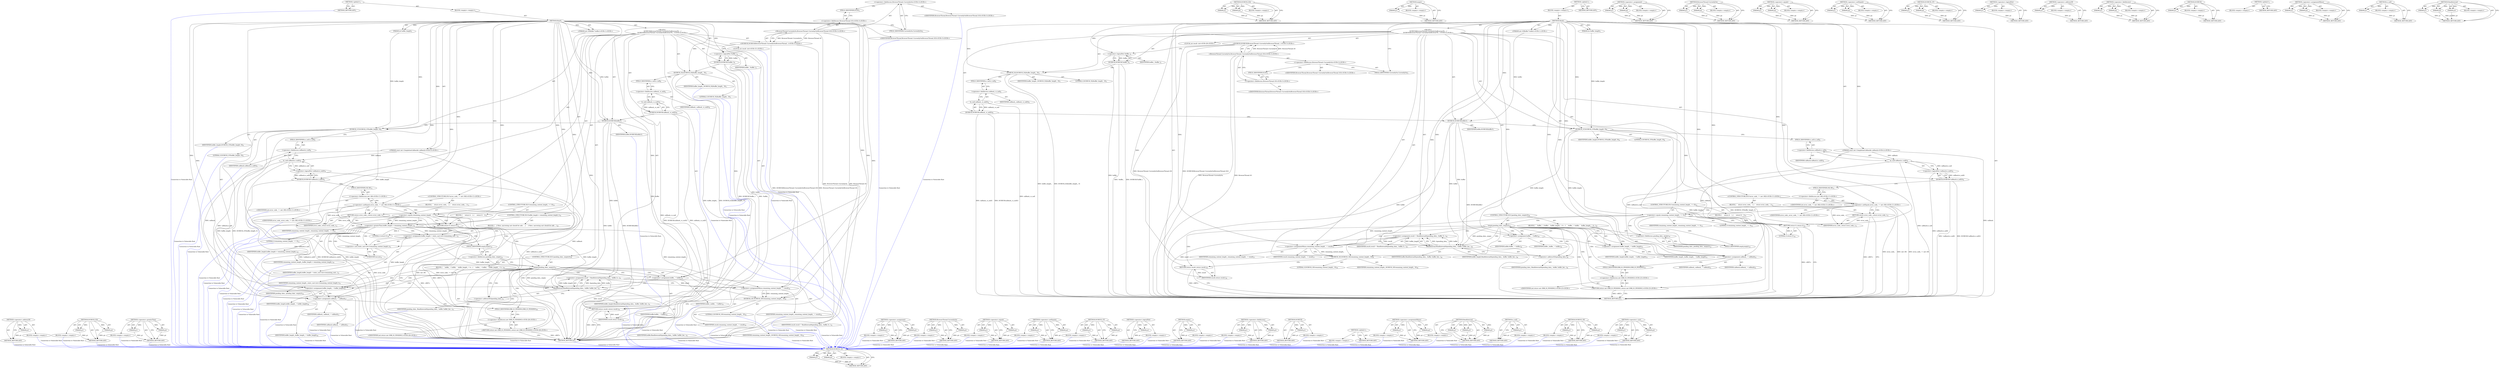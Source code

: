 digraph "&lt;operator&gt;.cast" {
vulnerable_181 [label=<(METHOD,DCHECK_GE)>];
vulnerable_182 [label=<(PARAM,p1)>];
vulnerable_183 [label=<(PARAM,p2)>];
vulnerable_184 [label=<(BLOCK,&lt;empty&gt;,&lt;empty&gt;)>];
vulnerable_185 [label=<(METHOD_RETURN,ANY)>];
vulnerable_133 [label=<(METHOD,DCHECK_EQ)>];
vulnerable_134 [label=<(PARAM,p1)>];
vulnerable_135 [label=<(PARAM,p2)>];
vulnerable_136 [label=<(BLOCK,&lt;empty&gt;,&lt;empty&gt;)>];
vulnerable_137 [label=<(METHOD_RETURN,ANY)>];
vulnerable_157 [label=<(METHOD,empty)>];
vulnerable_158 [label=<(PARAM,p1)>];
vulnerable_159 [label=<(BLOCK,&lt;empty&gt;,&lt;empty&gt;)>];
vulnerable_160 [label=<(METHOD_RETURN,ANY)>];
vulnerable_6 [label=<(METHOD,&lt;global&gt;)<SUB>1</SUB>>];
vulnerable_7 [label=<(BLOCK,&lt;empty&gt;,&lt;empty&gt;)<SUB>1</SUB>>];
vulnerable_8 [label=<(METHOD,Read)<SUB>1</SUB>>];
vulnerable_9 [label="<(PARAM,net::IOBuffer* buffer)<SUB>1</SUB>>"];
vulnerable_10 [label=<(PARAM,int buffer_length)<SUB>1</SUB>>];
vulnerable_11 [label="<(PARAM,const net::CompletionCallback&amp; callback)<SUB>2</SUB>>"];
vulnerable_12 [label="<(BLOCK,{
  DCHECK(BrowserThread::CurrentlyOn(BrowserTh...,{
  DCHECK(BrowserThread::CurrentlyOn(BrowserTh...)<SUB>2</SUB>>"];
vulnerable_13 [label="<(DCHECK,DCHECK(BrowserThread::CurrentlyOn(BrowserThread...)<SUB>3</SUB>>"];
vulnerable_14 [label="<(BrowserThread.CurrentlyOn,BrowserThread::CurrentlyOn(BrowserThread::IO))<SUB>3</SUB>>"];
vulnerable_15 [label="<(&lt;operator&gt;.fieldAccess,BrowserThread::CurrentlyOn)<SUB>3</SUB>>"];
vulnerable_16 [label="<(IDENTIFIER,BrowserThread,BrowserThread::CurrentlyOn(BrowserThread::IO))<SUB>3</SUB>>"];
vulnerable_17 [label=<(FIELD_IDENTIFIER,CurrentlyOn,CurrentlyOn)<SUB>3</SUB>>];
vulnerable_18 [label="<(&lt;operator&gt;.fieldAccess,BrowserThread::IO)<SUB>3</SUB>>"];
vulnerable_19 [label="<(IDENTIFIER,BrowserThread,BrowserThread::CurrentlyOn(BrowserThread::IO))<SUB>3</SUB>>"];
vulnerable_20 [label=<(FIELD_IDENTIFIER,IO,IO)<SUB>3</SUB>>];
vulnerable_21 [label=<(DCHECK,DCHECK(!buffer_))<SUB>4</SUB>>];
vulnerable_22 [label=<(&lt;operator&gt;.logicalNot,!buffer_)<SUB>4</SUB>>];
vulnerable_23 [label=<(IDENTIFIER,buffer_,!buffer_)<SUB>4</SUB>>];
vulnerable_24 [label=<(DCHECK_EQ,DCHECK_EQ(buffer_length_, 0))<SUB>5</SUB>>];
vulnerable_25 [label=<(IDENTIFIER,buffer_length_,DCHECK_EQ(buffer_length_, 0))<SUB>5</SUB>>];
vulnerable_26 [label=<(LITERAL,0,DCHECK_EQ(buffer_length_, 0))<SUB>5</SUB>>];
vulnerable_27 [label=<(DCHECK,DCHECK(callback_.is_null()))<SUB>6</SUB>>];
vulnerable_28 [label=<(is_null,callback_.is_null())<SUB>6</SUB>>];
vulnerable_29 [label=<(&lt;operator&gt;.fieldAccess,callback_.is_null)<SUB>6</SUB>>];
vulnerable_30 [label=<(IDENTIFIER,callback_,callback_.is_null())<SUB>6</SUB>>];
vulnerable_31 [label=<(FIELD_IDENTIFIER,is_null,is_null)<SUB>6</SUB>>];
vulnerable_32 [label=<(DCHECK,DCHECK(buffer))<SUB>7</SUB>>];
vulnerable_33 [label=<(IDENTIFIER,buffer,DCHECK(buffer))<SUB>7</SUB>>];
vulnerable_34 [label=<(DCHECK_GT,DCHECK_GT(buffer_length, 0))<SUB>8</SUB>>];
vulnerable_35 [label=<(IDENTIFIER,buffer_length,DCHECK_GT(buffer_length, 0))<SUB>8</SUB>>];
vulnerable_36 [label=<(LITERAL,0,DCHECK_GT(buffer_length, 0))<SUB>8</SUB>>];
vulnerable_37 [label=<(DCHECK,DCHECK(!callback.is_null()))<SUB>9</SUB>>];
vulnerable_38 [label=<(&lt;operator&gt;.logicalNot,!callback.is_null())<SUB>9</SUB>>];
vulnerable_39 [label=<(is_null,callback.is_null())<SUB>9</SUB>>];
vulnerable_40 [label=<(&lt;operator&gt;.fieldAccess,callback.is_null)<SUB>9</SUB>>];
vulnerable_41 [label=<(IDENTIFIER,callback,callback.is_null())<SUB>9</SUB>>];
vulnerable_42 [label=<(FIELD_IDENTIFIER,is_null,is_null)<SUB>9</SUB>>];
vulnerable_43 [label="<(CONTROL_STRUCTURE,IF,if (error_code_ != net::OK))<SUB>11</SUB>>"];
vulnerable_44 [label="<(&lt;operator&gt;.notEquals,error_code_ != net::OK)<SUB>11</SUB>>"];
vulnerable_45 [label="<(IDENTIFIER,error_code_,error_code_ != net::OK)<SUB>11</SUB>>"];
vulnerable_46 [label="<(&lt;operator&gt;.fieldAccess,net::OK)<SUB>11</SUB>>"];
vulnerable_47 [label="<(IDENTIFIER,net,error_code_ != net::OK)<SUB>11</SUB>>"];
vulnerable_48 [label=<(FIELD_IDENTIFIER,OK,OK)<SUB>11</SUB>>];
vulnerable_49 [label=<(BLOCK,{
    return error_code_;
  },{
    return error_code_;
  })<SUB>11</SUB>>];
vulnerable_50 [label=<(RETURN,return error_code_;,return error_code_;)<SUB>12</SUB>>];
vulnerable_51 [label=<(IDENTIFIER,error_code_,return error_code_;)<SUB>12</SUB>>];
vulnerable_52 [label=<(CONTROL_STRUCTURE,IF,if (remaining_content_length_ == 0))<SUB>15</SUB>>];
vulnerable_53 [label=<(&lt;operator&gt;.equals,remaining_content_length_ == 0)<SUB>15</SUB>>];
vulnerable_54 [label=<(IDENTIFIER,remaining_content_length_,remaining_content_length_ == 0)<SUB>15</SUB>>];
vulnerable_55 [label=<(LITERAL,0,remaining_content_length_ == 0)<SUB>15</SUB>>];
vulnerable_56 [label=<(BLOCK,{
     return 0;
   },{
     return 0;
   })<SUB>15</SUB>>];
vulnerable_57 [label=<(RETURN,return 0;,return 0;)<SUB>16</SUB>>];
vulnerable_58 [label=<(LITERAL,0,return 0;)<SUB>16</SUB>>];
vulnerable_59 [label=<(CONTROL_STRUCTURE,IF,if (pending_data_.empty()))<SUB>19</SUB>>];
vulnerable_60 [label=<(empty,pending_data_.empty())<SUB>19</SUB>>];
vulnerable_61 [label=<(&lt;operator&gt;.fieldAccess,pending_data_.empty)<SUB>19</SUB>>];
vulnerable_62 [label=<(IDENTIFIER,pending_data_,pending_data_.empty())<SUB>19</SUB>>];
vulnerable_63 [label=<(FIELD_IDENTIFIER,empty,empty)<SUB>19</SUB>>];
vulnerable_64 [label=<(BLOCK,{
     buffer_ = buffer;
    buffer_length_ = b...,{
     buffer_ = buffer;
    buffer_length_ = b...)<SUB>19</SUB>>];
vulnerable_65 [label=<(&lt;operator&gt;.assignment,buffer_ = buffer)<SUB>20</SUB>>];
vulnerable_66 [label=<(IDENTIFIER,buffer_,buffer_ = buffer)<SUB>20</SUB>>];
vulnerable_67 [label=<(IDENTIFIER,buffer,buffer_ = buffer)<SUB>20</SUB>>];
vulnerable_68 [label=<(&lt;operator&gt;.assignment,buffer_length_ = buffer_length)<SUB>21</SUB>>];
vulnerable_69 [label=<(IDENTIFIER,buffer_length_,buffer_length_ = buffer_length)<SUB>21</SUB>>];
vulnerable_70 [label=<(IDENTIFIER,buffer_length,buffer_length_ = buffer_length)<SUB>21</SUB>>];
vulnerable_71 [label=<(&lt;operator&gt;.assignment,callback_ = callback)<SUB>22</SUB>>];
vulnerable_72 [label=<(IDENTIFIER,callback_,callback_ = callback)<SUB>22</SUB>>];
vulnerable_73 [label=<(IDENTIFIER,callback,callback_ = callback)<SUB>22</SUB>>];
vulnerable_74 [label="<(RETURN,return net::ERR_IO_PENDING;,return net::ERR_IO_PENDING;)<SUB>23</SUB>>"];
vulnerable_75 [label="<(&lt;operator&gt;.fieldAccess,net::ERR_IO_PENDING)<SUB>23</SUB>>"];
vulnerable_76 [label="<(IDENTIFIER,net,return net::ERR_IO_PENDING;)<SUB>23</SUB>>"];
vulnerable_77 [label=<(FIELD_IDENTIFIER,ERR_IO_PENDING,ERR_IO_PENDING)<SUB>23</SUB>>];
vulnerable_78 [label="<(LOCAL,int result: int)<SUB>26</SUB>>"];
vulnerable_79 [label=<(&lt;operator&gt;.assignment,result = ReadInternal(&amp;pending_data_, buffer, b...)<SUB>26</SUB>>];
vulnerable_80 [label=<(IDENTIFIER,result,result = ReadInternal(&amp;pending_data_, buffer, b...)<SUB>26</SUB>>];
vulnerable_81 [label=<(ReadInternal,ReadInternal(&amp;pending_data_, buffer, buffer_len...)<SUB>26</SUB>>];
vulnerable_82 [label=<(&lt;operator&gt;.addressOf,&amp;pending_data_)<SUB>26</SUB>>];
vulnerable_83 [label=<(IDENTIFIER,pending_data_,ReadInternal(&amp;pending_data_, buffer, buffer_len...)<SUB>26</SUB>>];
vulnerable_84 [label=<(IDENTIFIER,buffer,ReadInternal(&amp;pending_data_, buffer, buffer_len...)<SUB>26</SUB>>];
vulnerable_85 [label=<(IDENTIFIER,buffer_length,ReadInternal(&amp;pending_data_, buffer, buffer_len...)<SUB>26</SUB>>];
vulnerable_86 [label=<(&lt;operator&gt;.assignmentMinus,remaining_content_length_ -= result)<SUB>27</SUB>>];
vulnerable_87 [label=<(IDENTIFIER,remaining_content_length_,remaining_content_length_ -= result)<SUB>27</SUB>>];
vulnerable_88 [label=<(IDENTIFIER,result,remaining_content_length_ -= result)<SUB>27</SUB>>];
vulnerable_89 [label=<(DCHECK_GE,DCHECK_GE(remaining_content_length_, 0))<SUB>28</SUB>>];
vulnerable_90 [label=<(IDENTIFIER,remaining_content_length_,DCHECK_GE(remaining_content_length_, 0))<SUB>28</SUB>>];
vulnerable_91 [label=<(LITERAL,0,DCHECK_GE(remaining_content_length_, 0))<SUB>28</SUB>>];
vulnerable_92 [label=<(RETURN,return result;,return result;)<SUB>29</SUB>>];
vulnerable_93 [label=<(IDENTIFIER,result,return result;)<SUB>29</SUB>>];
vulnerable_94 [label=<(METHOD_RETURN,int)<SUB>1</SUB>>];
vulnerable_96 [label=<(METHOD_RETURN,ANY)<SUB>1</SUB>>];
vulnerable_161 [label=<(METHOD,&lt;operator&gt;.assignment)>];
vulnerable_162 [label=<(PARAM,p1)>];
vulnerable_163 [label=<(PARAM,p2)>];
vulnerable_164 [label=<(BLOCK,&lt;empty&gt;,&lt;empty&gt;)>];
vulnerable_165 [label=<(METHOD_RETURN,ANY)>];
vulnerable_119 [label=<(METHOD,BrowserThread.CurrentlyOn)>];
vulnerable_120 [label=<(PARAM,p1)>];
vulnerable_121 [label=<(PARAM,p2)>];
vulnerable_122 [label=<(BLOCK,&lt;empty&gt;,&lt;empty&gt;)>];
vulnerable_123 [label=<(METHOD_RETURN,ANY)>];
vulnerable_152 [label=<(METHOD,&lt;operator&gt;.equals)>];
vulnerable_153 [label=<(PARAM,p1)>];
vulnerable_154 [label=<(PARAM,p2)>];
vulnerable_155 [label=<(BLOCK,&lt;empty&gt;,&lt;empty&gt;)>];
vulnerable_156 [label=<(METHOD_RETURN,ANY)>];
vulnerable_147 [label=<(METHOD,&lt;operator&gt;.notEquals)>];
vulnerable_148 [label=<(PARAM,p1)>];
vulnerable_149 [label=<(PARAM,p2)>];
vulnerable_150 [label=<(BLOCK,&lt;empty&gt;,&lt;empty&gt;)>];
vulnerable_151 [label=<(METHOD_RETURN,ANY)>];
vulnerable_142 [label=<(METHOD,DCHECK_GT)>];
vulnerable_143 [label=<(PARAM,p1)>];
vulnerable_144 [label=<(PARAM,p2)>];
vulnerable_145 [label=<(BLOCK,&lt;empty&gt;,&lt;empty&gt;)>];
vulnerable_146 [label=<(METHOD_RETURN,ANY)>];
vulnerable_129 [label=<(METHOD,&lt;operator&gt;.logicalNot)>];
vulnerable_130 [label=<(PARAM,p1)>];
vulnerable_131 [label=<(BLOCK,&lt;empty&gt;,&lt;empty&gt;)>];
vulnerable_132 [label=<(METHOD_RETURN,ANY)>];
vulnerable_172 [label=<(METHOD,&lt;operator&gt;.addressOf)>];
vulnerable_173 [label=<(PARAM,p1)>];
vulnerable_174 [label=<(BLOCK,&lt;empty&gt;,&lt;empty&gt;)>];
vulnerable_175 [label=<(METHOD_RETURN,ANY)>];
vulnerable_124 [label=<(METHOD,&lt;operator&gt;.fieldAccess)>];
vulnerable_125 [label=<(PARAM,p1)>];
vulnerable_126 [label=<(PARAM,p2)>];
vulnerable_127 [label=<(BLOCK,&lt;empty&gt;,&lt;empty&gt;)>];
vulnerable_128 [label=<(METHOD_RETURN,ANY)>];
vulnerable_115 [label=<(METHOD,DCHECK)>];
vulnerable_116 [label=<(PARAM,p1)>];
vulnerable_117 [label=<(BLOCK,&lt;empty&gt;,&lt;empty&gt;)>];
vulnerable_118 [label=<(METHOD_RETURN,ANY)>];
vulnerable_109 [label=<(METHOD,&lt;global&gt;)<SUB>1</SUB>>];
vulnerable_110 [label=<(BLOCK,&lt;empty&gt;,&lt;empty&gt;)>];
vulnerable_111 [label=<(METHOD_RETURN,ANY)>];
vulnerable_176 [label=<(METHOD,&lt;operator&gt;.assignmentMinus)>];
vulnerable_177 [label=<(PARAM,p1)>];
vulnerable_178 [label=<(PARAM,p2)>];
vulnerable_179 [label=<(BLOCK,&lt;empty&gt;,&lt;empty&gt;)>];
vulnerable_180 [label=<(METHOD_RETURN,ANY)>];
vulnerable_138 [label=<(METHOD,is_null)>];
vulnerable_139 [label=<(PARAM,p1)>];
vulnerable_140 [label=<(BLOCK,&lt;empty&gt;,&lt;empty&gt;)>];
vulnerable_141 [label=<(METHOD_RETURN,ANY)>];
vulnerable_166 [label=<(METHOD,ReadInternal)>];
vulnerable_167 [label=<(PARAM,p1)>];
vulnerable_168 [label=<(PARAM,p2)>];
vulnerable_169 [label=<(PARAM,p3)>];
vulnerable_170 [label=<(BLOCK,&lt;empty&gt;,&lt;empty&gt;)>];
vulnerable_171 [label=<(METHOD_RETURN,ANY)>];
fixed_192 [label=<(METHOD,&lt;operator&gt;.addressOf)>];
fixed_193 [label=<(PARAM,p1)>];
fixed_194 [label=<(BLOCK,&lt;empty&gt;,&lt;empty&gt;)>];
fixed_195 [label=<(METHOD_RETURN,ANY)>];
fixed_143 [label=<(METHOD,DCHECK_EQ)>];
fixed_144 [label=<(PARAM,p1)>];
fixed_145 [label=<(PARAM,p2)>];
fixed_146 [label=<(BLOCK,&lt;empty&gt;,&lt;empty&gt;)>];
fixed_147 [label=<(METHOD_RETURN,ANY)>];
fixed_167 [label=<(METHOD,&lt;operator&gt;.greaterThan)>];
fixed_168 [label=<(PARAM,p1)>];
fixed_169 [label=<(PARAM,p2)>];
fixed_170 [label=<(BLOCK,&lt;empty&gt;,&lt;empty&gt;)>];
fixed_171 [label=<(METHOD_RETURN,ANY)>];
fixed_6 [label=<(METHOD,&lt;global&gt;)<SUB>1</SUB>>];
fixed_7 [label=<(BLOCK,&lt;empty&gt;,&lt;empty&gt;)<SUB>1</SUB>>];
fixed_8 [label=<(METHOD,Read)<SUB>1</SUB>>];
fixed_9 [label="<(PARAM,net::IOBuffer* buffer)<SUB>1</SUB>>"];
fixed_10 [label=<(PARAM,int buffer_length)<SUB>1</SUB>>];
fixed_11 [label="<(PARAM,const net::CompletionCallback&amp; callback)<SUB>2</SUB>>"];
fixed_12 [label="<(BLOCK,{
  DCHECK(BrowserThread::CurrentlyOn(BrowserTh...,{
  DCHECK(BrowserThread::CurrentlyOn(BrowserTh...)<SUB>2</SUB>>"];
fixed_13 [label="<(DCHECK,DCHECK(BrowserThread::CurrentlyOn(BrowserThread...)<SUB>3</SUB>>"];
fixed_14 [label="<(BrowserThread.CurrentlyOn,BrowserThread::CurrentlyOn(BrowserThread::IO))<SUB>3</SUB>>"];
fixed_15 [label="<(&lt;operator&gt;.fieldAccess,BrowserThread::CurrentlyOn)<SUB>3</SUB>>"];
fixed_16 [label="<(IDENTIFIER,BrowserThread,BrowserThread::CurrentlyOn(BrowserThread::IO))<SUB>3</SUB>>"];
fixed_17 [label=<(FIELD_IDENTIFIER,CurrentlyOn,CurrentlyOn)<SUB>3</SUB>>];
fixed_18 [label="<(&lt;operator&gt;.fieldAccess,BrowserThread::IO)<SUB>3</SUB>>"];
fixed_19 [label="<(IDENTIFIER,BrowserThread,BrowserThread::CurrentlyOn(BrowserThread::IO))<SUB>3</SUB>>"];
fixed_20 [label=<(FIELD_IDENTIFIER,IO,IO)<SUB>3</SUB>>];
fixed_21 [label=<(DCHECK,DCHECK(!buffer_))<SUB>4</SUB>>];
fixed_22 [label=<(&lt;operator&gt;.logicalNot,!buffer_)<SUB>4</SUB>>];
fixed_23 [label=<(IDENTIFIER,buffer_,!buffer_)<SUB>4</SUB>>];
fixed_24 [label=<(DCHECK_EQ,DCHECK_EQ(buffer_length_, 0))<SUB>5</SUB>>];
fixed_25 [label=<(IDENTIFIER,buffer_length_,DCHECK_EQ(buffer_length_, 0))<SUB>5</SUB>>];
fixed_26 [label=<(LITERAL,0,DCHECK_EQ(buffer_length_, 0))<SUB>5</SUB>>];
fixed_27 [label=<(DCHECK,DCHECK(callback_.is_null()))<SUB>6</SUB>>];
fixed_28 [label=<(is_null,callback_.is_null())<SUB>6</SUB>>];
fixed_29 [label=<(&lt;operator&gt;.fieldAccess,callback_.is_null)<SUB>6</SUB>>];
fixed_30 [label=<(IDENTIFIER,callback_,callback_.is_null())<SUB>6</SUB>>];
fixed_31 [label=<(FIELD_IDENTIFIER,is_null,is_null)<SUB>6</SUB>>];
fixed_32 [label=<(DCHECK,DCHECK(buffer))<SUB>7</SUB>>];
fixed_33 [label=<(IDENTIFIER,buffer,DCHECK(buffer))<SUB>7</SUB>>];
fixed_34 [label=<(DCHECK_GT,DCHECK_GT(buffer_length, 0))<SUB>8</SUB>>];
fixed_35 [label=<(IDENTIFIER,buffer_length,DCHECK_GT(buffer_length, 0))<SUB>8</SUB>>];
fixed_36 [label=<(LITERAL,0,DCHECK_GT(buffer_length, 0))<SUB>8</SUB>>];
fixed_37 [label=<(DCHECK,DCHECK(!callback.is_null()))<SUB>9</SUB>>];
fixed_38 [label=<(&lt;operator&gt;.logicalNot,!callback.is_null())<SUB>9</SUB>>];
fixed_39 [label=<(is_null,callback.is_null())<SUB>9</SUB>>];
fixed_40 [label=<(&lt;operator&gt;.fieldAccess,callback.is_null)<SUB>9</SUB>>];
fixed_41 [label=<(IDENTIFIER,callback,callback.is_null())<SUB>9</SUB>>];
fixed_42 [label=<(FIELD_IDENTIFIER,is_null,is_null)<SUB>9</SUB>>];
fixed_43 [label="<(CONTROL_STRUCTURE,IF,if (error_code_ != net::OK))<SUB>11</SUB>>"];
fixed_44 [label="<(&lt;operator&gt;.notEquals,error_code_ != net::OK)<SUB>11</SUB>>"];
fixed_45 [label="<(IDENTIFIER,error_code_,error_code_ != net::OK)<SUB>11</SUB>>"];
fixed_46 [label="<(&lt;operator&gt;.fieldAccess,net::OK)<SUB>11</SUB>>"];
fixed_47 [label="<(IDENTIFIER,net,error_code_ != net::OK)<SUB>11</SUB>>"];
fixed_48 [label=<(FIELD_IDENTIFIER,OK,OK)<SUB>11</SUB>>];
fixed_49 [label=<(BLOCK,{
    return error_code_;
  },{
    return error_code_;
  })<SUB>11</SUB>>];
fixed_50 [label=<(RETURN,return error_code_;,return error_code_;)<SUB>12</SUB>>];
fixed_51 [label=<(IDENTIFIER,error_code_,return error_code_;)<SUB>12</SUB>>];
fixed_52 [label=<(CONTROL_STRUCTURE,IF,if (remaining_content_length_ == 0))<SUB>15</SUB>>];
fixed_53 [label=<(&lt;operator&gt;.equals,remaining_content_length_ == 0)<SUB>15</SUB>>];
fixed_54 [label=<(IDENTIFIER,remaining_content_length_,remaining_content_length_ == 0)<SUB>15</SUB>>];
fixed_55 [label=<(LITERAL,0,remaining_content_length_ == 0)<SUB>15</SUB>>];
fixed_56 [label=<(BLOCK,{
     return 0;
   },{
     return 0;
   })<SUB>15</SUB>>];
fixed_57 [label=<(RETURN,return 0;,return 0;)<SUB>16</SUB>>];
fixed_58 [label=<(LITERAL,0,return 0;)<SUB>16</SUB>>];
fixed_59 [label=<(CONTROL_STRUCTURE,IF,if (buffer_length &gt; remaining_content_length_))<SUB>19</SUB>>];
fixed_60 [label=<(&lt;operator&gt;.greaterThan,buffer_length &gt; remaining_content_length_)<SUB>19</SUB>>];
fixed_61 [label=<(IDENTIFIER,buffer_length,buffer_length &gt; remaining_content_length_)<SUB>19</SUB>>];
fixed_62 [label=<(IDENTIFIER,remaining_content_length_,buffer_length &gt; remaining_content_length_)<SUB>19</SUB>>];
fixed_63 [label=<(BLOCK,{
    // Here, narrowing cast should be safe.
 ...,{
    // Here, narrowing cast should be safe.
 ...)<SUB>19</SUB>>];
fixed_64 [label=<(&lt;operator&gt;.assignment,buffer_length = static_cast&lt;int&gt;(remaining_cont...)<SUB>21</SUB>>];
fixed_65 [label=<(IDENTIFIER,buffer_length,buffer_length = static_cast&lt;int&gt;(remaining_cont...)<SUB>21</SUB>>];
fixed_66 [label=<(&lt;operator&gt;.cast,static_cast&lt;int&gt;(remaining_content_length_))<SUB>21</SUB>>];
fixed_67 [label=<(UNKNOWN,int,int)<SUB>21</SUB>>];
fixed_68 [label=<(IDENTIFIER,remaining_content_length_,static_cast&lt;int&gt;(remaining_content_length_))<SUB>21</SUB>>];
fixed_69 [label=<(CONTROL_STRUCTURE,IF,if (pending_data_.empty()))<SUB>24</SUB>>];
fixed_70 [label=<(empty,pending_data_.empty())<SUB>24</SUB>>];
fixed_71 [label=<(&lt;operator&gt;.fieldAccess,pending_data_.empty)<SUB>24</SUB>>];
fixed_72 [label=<(IDENTIFIER,pending_data_,pending_data_.empty())<SUB>24</SUB>>];
fixed_73 [label=<(FIELD_IDENTIFIER,empty,empty)<SUB>24</SUB>>];
fixed_74 [label=<(BLOCK,{
     buffer_ = buffer;
    buffer_length_ = b...,{
     buffer_ = buffer;
    buffer_length_ = b...)<SUB>24</SUB>>];
fixed_75 [label=<(&lt;operator&gt;.assignment,buffer_ = buffer)<SUB>25</SUB>>];
fixed_76 [label=<(IDENTIFIER,buffer_,buffer_ = buffer)<SUB>25</SUB>>];
fixed_77 [label=<(IDENTIFIER,buffer,buffer_ = buffer)<SUB>25</SUB>>];
fixed_78 [label=<(&lt;operator&gt;.assignment,buffer_length_ = buffer_length)<SUB>26</SUB>>];
fixed_79 [label=<(IDENTIFIER,buffer_length_,buffer_length_ = buffer_length)<SUB>26</SUB>>];
fixed_80 [label=<(IDENTIFIER,buffer_length,buffer_length_ = buffer_length)<SUB>26</SUB>>];
fixed_81 [label=<(&lt;operator&gt;.assignment,callback_ = callback)<SUB>27</SUB>>];
fixed_82 [label=<(IDENTIFIER,callback_,callback_ = callback)<SUB>27</SUB>>];
fixed_83 [label=<(IDENTIFIER,callback,callback_ = callback)<SUB>27</SUB>>];
fixed_84 [label="<(RETURN,return net::ERR_IO_PENDING;,return net::ERR_IO_PENDING;)<SUB>28</SUB>>"];
fixed_85 [label="<(&lt;operator&gt;.fieldAccess,net::ERR_IO_PENDING)<SUB>28</SUB>>"];
fixed_86 [label="<(IDENTIFIER,net,return net::ERR_IO_PENDING;)<SUB>28</SUB>>"];
fixed_87 [label=<(FIELD_IDENTIFIER,ERR_IO_PENDING,ERR_IO_PENDING)<SUB>28</SUB>>];
fixed_88 [label="<(LOCAL,int result: int)<SUB>31</SUB>>"];
fixed_89 [label=<(&lt;operator&gt;.assignment,result = ReadInternal(&amp;pending_data_, buffer, b...)<SUB>31</SUB>>];
fixed_90 [label=<(IDENTIFIER,result,result = ReadInternal(&amp;pending_data_, buffer, b...)<SUB>31</SUB>>];
fixed_91 [label=<(ReadInternal,ReadInternal(&amp;pending_data_, buffer, buffer_len...)<SUB>31</SUB>>];
fixed_92 [label=<(&lt;operator&gt;.addressOf,&amp;pending_data_)<SUB>31</SUB>>];
fixed_93 [label=<(IDENTIFIER,pending_data_,ReadInternal(&amp;pending_data_, buffer, buffer_len...)<SUB>31</SUB>>];
fixed_94 [label=<(IDENTIFIER,buffer,ReadInternal(&amp;pending_data_, buffer, buffer_len...)<SUB>31</SUB>>];
fixed_95 [label=<(IDENTIFIER,buffer_length,ReadInternal(&amp;pending_data_, buffer, buffer_len...)<SUB>31</SUB>>];
fixed_96 [label=<(&lt;operator&gt;.assignmentMinus,remaining_content_length_ -= result)<SUB>32</SUB>>];
fixed_97 [label=<(IDENTIFIER,remaining_content_length_,remaining_content_length_ -= result)<SUB>32</SUB>>];
fixed_98 [label=<(IDENTIFIER,result,remaining_content_length_ -= result)<SUB>32</SUB>>];
fixed_99 [label=<(DCHECK_GE,DCHECK_GE(remaining_content_length_, 0))<SUB>33</SUB>>];
fixed_100 [label=<(IDENTIFIER,remaining_content_length_,DCHECK_GE(remaining_content_length_, 0))<SUB>33</SUB>>];
fixed_101 [label=<(LITERAL,0,DCHECK_GE(remaining_content_length_, 0))<SUB>33</SUB>>];
fixed_102 [label=<(RETURN,return result;,return result;)<SUB>34</SUB>>];
fixed_103 [label=<(IDENTIFIER,result,return result;)<SUB>34</SUB>>];
fixed_104 [label=<(METHOD_RETURN,int)<SUB>1</SUB>>];
fixed_106 [label=<(METHOD_RETURN,ANY)<SUB>1</SUB>>];
fixed_172 [label=<(METHOD,&lt;operator&gt;.assignment)>];
fixed_173 [label=<(PARAM,p1)>];
fixed_174 [label=<(PARAM,p2)>];
fixed_175 [label=<(BLOCK,&lt;empty&gt;,&lt;empty&gt;)>];
fixed_176 [label=<(METHOD_RETURN,ANY)>];
fixed_129 [label=<(METHOD,BrowserThread.CurrentlyOn)>];
fixed_130 [label=<(PARAM,p1)>];
fixed_131 [label=<(PARAM,p2)>];
fixed_132 [label=<(BLOCK,&lt;empty&gt;,&lt;empty&gt;)>];
fixed_133 [label=<(METHOD_RETURN,ANY)>];
fixed_162 [label=<(METHOD,&lt;operator&gt;.equals)>];
fixed_163 [label=<(PARAM,p1)>];
fixed_164 [label=<(PARAM,p2)>];
fixed_165 [label=<(BLOCK,&lt;empty&gt;,&lt;empty&gt;)>];
fixed_166 [label=<(METHOD_RETURN,ANY)>];
fixed_157 [label=<(METHOD,&lt;operator&gt;.notEquals)>];
fixed_158 [label=<(PARAM,p1)>];
fixed_159 [label=<(PARAM,p2)>];
fixed_160 [label=<(BLOCK,&lt;empty&gt;,&lt;empty&gt;)>];
fixed_161 [label=<(METHOD_RETURN,ANY)>];
fixed_152 [label=<(METHOD,DCHECK_GT)>];
fixed_153 [label=<(PARAM,p1)>];
fixed_154 [label=<(PARAM,p2)>];
fixed_155 [label=<(BLOCK,&lt;empty&gt;,&lt;empty&gt;)>];
fixed_156 [label=<(METHOD_RETURN,ANY)>];
fixed_139 [label=<(METHOD,&lt;operator&gt;.logicalNot)>];
fixed_140 [label=<(PARAM,p1)>];
fixed_141 [label=<(BLOCK,&lt;empty&gt;,&lt;empty&gt;)>];
fixed_142 [label=<(METHOD_RETURN,ANY)>];
fixed_182 [label=<(METHOD,empty)>];
fixed_183 [label=<(PARAM,p1)>];
fixed_184 [label=<(BLOCK,&lt;empty&gt;,&lt;empty&gt;)>];
fixed_185 [label=<(METHOD_RETURN,ANY)>];
fixed_134 [label=<(METHOD,&lt;operator&gt;.fieldAccess)>];
fixed_135 [label=<(PARAM,p1)>];
fixed_136 [label=<(PARAM,p2)>];
fixed_137 [label=<(BLOCK,&lt;empty&gt;,&lt;empty&gt;)>];
fixed_138 [label=<(METHOD_RETURN,ANY)>];
fixed_125 [label=<(METHOD,DCHECK)>];
fixed_126 [label=<(PARAM,p1)>];
fixed_127 [label=<(BLOCK,&lt;empty&gt;,&lt;empty&gt;)>];
fixed_128 [label=<(METHOD_RETURN,ANY)>];
fixed_119 [label=<(METHOD,&lt;global&gt;)<SUB>1</SUB>>];
fixed_120 [label=<(BLOCK,&lt;empty&gt;,&lt;empty&gt;)>];
fixed_121 [label=<(METHOD_RETURN,ANY)>];
fixed_196 [label=<(METHOD,&lt;operator&gt;.assignmentMinus)>];
fixed_197 [label=<(PARAM,p1)>];
fixed_198 [label=<(PARAM,p2)>];
fixed_199 [label=<(BLOCK,&lt;empty&gt;,&lt;empty&gt;)>];
fixed_200 [label=<(METHOD_RETURN,ANY)>];
fixed_186 [label=<(METHOD,ReadInternal)>];
fixed_187 [label=<(PARAM,p1)>];
fixed_188 [label=<(PARAM,p2)>];
fixed_189 [label=<(PARAM,p3)>];
fixed_190 [label=<(BLOCK,&lt;empty&gt;,&lt;empty&gt;)>];
fixed_191 [label=<(METHOD_RETURN,ANY)>];
fixed_148 [label=<(METHOD,is_null)>];
fixed_149 [label=<(PARAM,p1)>];
fixed_150 [label=<(BLOCK,&lt;empty&gt;,&lt;empty&gt;)>];
fixed_151 [label=<(METHOD_RETURN,ANY)>];
fixed_201 [label=<(METHOD,DCHECK_GE)>];
fixed_202 [label=<(PARAM,p1)>];
fixed_203 [label=<(PARAM,p2)>];
fixed_204 [label=<(BLOCK,&lt;empty&gt;,&lt;empty&gt;)>];
fixed_205 [label=<(METHOD_RETURN,ANY)>];
fixed_177 [label=<(METHOD,&lt;operator&gt;.cast)>];
fixed_178 [label=<(PARAM,p1)>];
fixed_179 [label=<(PARAM,p2)>];
fixed_180 [label=<(BLOCK,&lt;empty&gt;,&lt;empty&gt;)>];
fixed_181 [label=<(METHOD_RETURN,ANY)>];
vulnerable_181 -> vulnerable_182  [key=0, label="AST: "];
vulnerable_181 -> vulnerable_182  [key=1, label="DDG: "];
vulnerable_181 -> vulnerable_184  [key=0, label="AST: "];
vulnerable_181 -> vulnerable_183  [key=0, label="AST: "];
vulnerable_181 -> vulnerable_183  [key=1, label="DDG: "];
vulnerable_181 -> vulnerable_185  [key=0, label="AST: "];
vulnerable_181 -> vulnerable_185  [key=1, label="CFG: "];
vulnerable_182 -> vulnerable_185  [key=0, label="DDG: p1"];
vulnerable_183 -> vulnerable_185  [key=0, label="DDG: p2"];
vulnerable_133 -> vulnerable_134  [key=0, label="AST: "];
vulnerable_133 -> vulnerable_134  [key=1, label="DDG: "];
vulnerable_133 -> vulnerable_136  [key=0, label="AST: "];
vulnerable_133 -> vulnerable_135  [key=0, label="AST: "];
vulnerable_133 -> vulnerable_135  [key=1, label="DDG: "];
vulnerable_133 -> vulnerable_137  [key=0, label="AST: "];
vulnerable_133 -> vulnerable_137  [key=1, label="CFG: "];
vulnerable_134 -> vulnerable_137  [key=0, label="DDG: p1"];
vulnerable_135 -> vulnerable_137  [key=0, label="DDG: p2"];
vulnerable_157 -> vulnerable_158  [key=0, label="AST: "];
vulnerable_157 -> vulnerable_158  [key=1, label="DDG: "];
vulnerable_157 -> vulnerable_159  [key=0, label="AST: "];
vulnerable_157 -> vulnerable_160  [key=0, label="AST: "];
vulnerable_157 -> vulnerable_160  [key=1, label="CFG: "];
vulnerable_158 -> vulnerable_160  [key=0, label="DDG: p1"];
vulnerable_6 -> vulnerable_7  [key=0, label="AST: "];
vulnerable_6 -> vulnerable_96  [key=0, label="AST: "];
vulnerable_6 -> vulnerable_96  [key=1, label="CFG: "];
vulnerable_7 -> vulnerable_8  [key=0, label="AST: "];
vulnerable_8 -> vulnerable_9  [key=0, label="AST: "];
vulnerable_8 -> vulnerable_9  [key=1, label="DDG: "];
vulnerable_8 -> vulnerable_10  [key=0, label="AST: "];
vulnerable_8 -> vulnerable_10  [key=1, label="DDG: "];
vulnerable_8 -> vulnerable_11  [key=0, label="AST: "];
vulnerable_8 -> vulnerable_11  [key=1, label="DDG: "];
vulnerable_8 -> vulnerable_12  [key=0, label="AST: "];
vulnerable_8 -> vulnerable_94  [key=0, label="AST: "];
vulnerable_8 -> vulnerable_17  [key=0, label="CFG: "];
vulnerable_8 -> vulnerable_86  [key=0, label="DDG: "];
vulnerable_8 -> vulnerable_24  [key=0, label="DDG: "];
vulnerable_8 -> vulnerable_32  [key=0, label="DDG: "];
vulnerable_8 -> vulnerable_34  [key=0, label="DDG: "];
vulnerable_8 -> vulnerable_89  [key=0, label="DDG: "];
vulnerable_8 -> vulnerable_93  [key=0, label="DDG: "];
vulnerable_8 -> vulnerable_22  [key=0, label="DDG: "];
vulnerable_8 -> vulnerable_44  [key=0, label="DDG: "];
vulnerable_8 -> vulnerable_53  [key=0, label="DDG: "];
vulnerable_8 -> vulnerable_57  [key=0, label="DDG: "];
vulnerable_8 -> vulnerable_65  [key=0, label="DDG: "];
vulnerable_8 -> vulnerable_68  [key=0, label="DDG: "];
vulnerable_8 -> vulnerable_71  [key=0, label="DDG: "];
vulnerable_8 -> vulnerable_74  [key=0, label="DDG: "];
vulnerable_8 -> vulnerable_81  [key=0, label="DDG: "];
vulnerable_8 -> vulnerable_51  [key=0, label="DDG: "];
vulnerable_8 -> vulnerable_58  [key=0, label="DDG: "];
vulnerable_9 -> vulnerable_32  [key=0, label="DDG: buffer"];
vulnerable_10 -> vulnerable_34  [key=0, label="DDG: buffer_length"];
vulnerable_11 -> vulnerable_94  [key=0, label="DDG: callback"];
vulnerable_11 -> vulnerable_71  [key=0, label="DDG: callback"];
vulnerable_11 -> vulnerable_39  [key=0, label="DDG: callback"];
vulnerable_12 -> vulnerable_13  [key=0, label="AST: "];
vulnerable_12 -> vulnerable_21  [key=0, label="AST: "];
vulnerable_12 -> vulnerable_24  [key=0, label="AST: "];
vulnerable_12 -> vulnerable_27  [key=0, label="AST: "];
vulnerable_12 -> vulnerable_32  [key=0, label="AST: "];
vulnerable_12 -> vulnerable_34  [key=0, label="AST: "];
vulnerable_12 -> vulnerable_37  [key=0, label="AST: "];
vulnerable_12 -> vulnerable_43  [key=0, label="AST: "];
vulnerable_12 -> vulnerable_52  [key=0, label="AST: "];
vulnerable_12 -> vulnerable_59  [key=0, label="AST: "];
vulnerable_12 -> vulnerable_78  [key=0, label="AST: "];
vulnerable_12 -> vulnerable_79  [key=0, label="AST: "];
vulnerable_12 -> vulnerable_86  [key=0, label="AST: "];
vulnerable_12 -> vulnerable_89  [key=0, label="AST: "];
vulnerable_12 -> vulnerable_92  [key=0, label="AST: "];
vulnerable_13 -> vulnerable_14  [key=0, label="AST: "];
vulnerable_13 -> vulnerable_22  [key=0, label="CFG: "];
vulnerable_13 -> vulnerable_94  [key=0, label="DDG: BrowserThread::CurrentlyOn(BrowserThread::IO)"];
vulnerable_13 -> vulnerable_94  [key=1, label="DDG: DCHECK(BrowserThread::CurrentlyOn(BrowserThread::IO))"];
vulnerable_14 -> vulnerable_15  [key=0, label="AST: "];
vulnerable_14 -> vulnerable_18  [key=0, label="AST: "];
vulnerable_14 -> vulnerable_13  [key=0, label="CFG: "];
vulnerable_14 -> vulnerable_13  [key=1, label="DDG: BrowserThread::CurrentlyOn"];
vulnerable_14 -> vulnerable_13  [key=2, label="DDG: BrowserThread::IO"];
vulnerable_14 -> vulnerable_94  [key=0, label="DDG: BrowserThread::CurrentlyOn"];
vulnerable_14 -> vulnerable_94  [key=1, label="DDG: BrowserThread::IO"];
vulnerable_15 -> vulnerable_16  [key=0, label="AST: "];
vulnerable_15 -> vulnerable_17  [key=0, label="AST: "];
vulnerable_15 -> vulnerable_20  [key=0, label="CFG: "];
vulnerable_17 -> vulnerable_15  [key=0, label="CFG: "];
vulnerable_18 -> vulnerable_19  [key=0, label="AST: "];
vulnerable_18 -> vulnerable_20  [key=0, label="AST: "];
vulnerable_18 -> vulnerable_14  [key=0, label="CFG: "];
vulnerable_20 -> vulnerable_18  [key=0, label="CFG: "];
vulnerable_21 -> vulnerable_22  [key=0, label="AST: "];
vulnerable_21 -> vulnerable_24  [key=0, label="CFG: "];
vulnerable_21 -> vulnerable_94  [key=0, label="DDG: !buffer_"];
vulnerable_21 -> vulnerable_94  [key=1, label="DDG: DCHECK(!buffer_)"];
vulnerable_22 -> vulnerable_23  [key=0, label="AST: "];
vulnerable_22 -> vulnerable_21  [key=0, label="CFG: "];
vulnerable_22 -> vulnerable_21  [key=1, label="DDG: buffer_"];
vulnerable_22 -> vulnerable_94  [key=0, label="DDG: buffer_"];
vulnerable_24 -> vulnerable_25  [key=0, label="AST: "];
vulnerable_24 -> vulnerable_26  [key=0, label="AST: "];
vulnerable_24 -> vulnerable_31  [key=0, label="CFG: "];
vulnerable_24 -> vulnerable_94  [key=0, label="DDG: buffer_length_"];
vulnerable_24 -> vulnerable_94  [key=1, label="DDG: DCHECK_EQ(buffer_length_, 0)"];
vulnerable_27 -> vulnerable_28  [key=0, label="AST: "];
vulnerable_27 -> vulnerable_32  [key=0, label="CFG: "];
vulnerable_27 -> vulnerable_94  [key=0, label="DDG: callback_.is_null()"];
vulnerable_27 -> vulnerable_94  [key=1, label="DDG: DCHECK(callback_.is_null())"];
vulnerable_28 -> vulnerable_29  [key=0, label="AST: "];
vulnerable_28 -> vulnerable_27  [key=0, label="CFG: "];
vulnerable_28 -> vulnerable_27  [key=1, label="DDG: callback_.is_null"];
vulnerable_28 -> vulnerable_94  [key=0, label="DDG: callback_.is_null"];
vulnerable_29 -> vulnerable_30  [key=0, label="AST: "];
vulnerable_29 -> vulnerable_31  [key=0, label="AST: "];
vulnerable_29 -> vulnerable_28  [key=0, label="CFG: "];
vulnerable_31 -> vulnerable_29  [key=0, label="CFG: "];
vulnerable_32 -> vulnerable_33  [key=0, label="AST: "];
vulnerable_32 -> vulnerable_34  [key=0, label="CFG: "];
vulnerable_32 -> vulnerable_94  [key=0, label="DDG: buffer"];
vulnerable_32 -> vulnerable_94  [key=1, label="DDG: DCHECK(buffer)"];
vulnerable_32 -> vulnerable_65  [key=0, label="DDG: buffer"];
vulnerable_32 -> vulnerable_81  [key=0, label="DDG: buffer"];
vulnerable_34 -> vulnerable_35  [key=0, label="AST: "];
vulnerable_34 -> vulnerable_36  [key=0, label="AST: "];
vulnerable_34 -> vulnerable_42  [key=0, label="CFG: "];
vulnerable_34 -> vulnerable_94  [key=0, label="DDG: buffer_length"];
vulnerable_34 -> vulnerable_94  [key=1, label="DDG: DCHECK_GT(buffer_length, 0)"];
vulnerable_34 -> vulnerable_68  [key=0, label="DDG: buffer_length"];
vulnerable_34 -> vulnerable_81  [key=0, label="DDG: buffer_length"];
vulnerable_37 -> vulnerable_38  [key=0, label="AST: "];
vulnerable_37 -> vulnerable_48  [key=0, label="CFG: "];
vulnerable_37 -> vulnerable_94  [key=0, label="DDG: !callback.is_null()"];
vulnerable_37 -> vulnerable_94  [key=1, label="DDG: DCHECK(!callback.is_null())"];
vulnerable_38 -> vulnerable_39  [key=0, label="AST: "];
vulnerable_38 -> vulnerable_37  [key=0, label="CFG: "];
vulnerable_38 -> vulnerable_37  [key=1, label="DDG: callback.is_null()"];
vulnerable_38 -> vulnerable_94  [key=0, label="DDG: callback.is_null()"];
vulnerable_39 -> vulnerable_40  [key=0, label="AST: "];
vulnerable_39 -> vulnerable_38  [key=0, label="CFG: "];
vulnerable_39 -> vulnerable_38  [key=1, label="DDG: callback.is_null"];
vulnerable_39 -> vulnerable_94  [key=0, label="DDG: callback.is_null"];
vulnerable_39 -> vulnerable_71  [key=0, label="DDG: callback.is_null"];
vulnerable_40 -> vulnerable_41  [key=0, label="AST: "];
vulnerable_40 -> vulnerable_42  [key=0, label="AST: "];
vulnerable_40 -> vulnerable_39  [key=0, label="CFG: "];
vulnerable_42 -> vulnerable_40  [key=0, label="CFG: "];
vulnerable_43 -> vulnerable_44  [key=0, label="AST: "];
vulnerable_43 -> vulnerable_49  [key=0, label="AST: "];
vulnerable_44 -> vulnerable_45  [key=0, label="AST: "];
vulnerable_44 -> vulnerable_46  [key=0, label="AST: "];
vulnerable_44 -> vulnerable_50  [key=0, label="CFG: "];
vulnerable_44 -> vulnerable_50  [key=1, label="CDG: "];
vulnerable_44 -> vulnerable_53  [key=0, label="CFG: "];
vulnerable_44 -> vulnerable_53  [key=1, label="CDG: "];
vulnerable_44 -> vulnerable_94  [key=0, label="DDG: error_code_"];
vulnerable_44 -> vulnerable_94  [key=1, label="DDG: net::OK"];
vulnerable_44 -> vulnerable_94  [key=2, label="DDG: error_code_ != net::OK"];
vulnerable_44 -> vulnerable_51  [key=0, label="DDG: error_code_"];
vulnerable_46 -> vulnerable_47  [key=0, label="AST: "];
vulnerable_46 -> vulnerable_48  [key=0, label="AST: "];
vulnerable_46 -> vulnerable_44  [key=0, label="CFG: "];
vulnerable_48 -> vulnerable_46  [key=0, label="CFG: "];
vulnerable_49 -> vulnerable_50  [key=0, label="AST: "];
vulnerable_50 -> vulnerable_51  [key=0, label="AST: "];
vulnerable_50 -> vulnerable_94  [key=0, label="CFG: "];
vulnerable_50 -> vulnerable_94  [key=1, label="DDG: &lt;RET&gt;"];
vulnerable_51 -> vulnerable_50  [key=0, label="DDG: error_code_"];
vulnerable_52 -> vulnerable_53  [key=0, label="AST: "];
vulnerable_52 -> vulnerable_56  [key=0, label="AST: "];
vulnerable_53 -> vulnerable_54  [key=0, label="AST: "];
vulnerable_53 -> vulnerable_55  [key=0, label="AST: "];
vulnerable_53 -> vulnerable_57  [key=0, label="CFG: "];
vulnerable_53 -> vulnerable_57  [key=1, label="CDG: "];
vulnerable_53 -> vulnerable_63  [key=0, label="CFG: "];
vulnerable_53 -> vulnerable_63  [key=1, label="CDG: "];
vulnerable_53 -> vulnerable_86  [key=0, label="DDG: remaining_content_length_"];
vulnerable_53 -> vulnerable_60  [key=0, label="CDG: "];
vulnerable_53 -> vulnerable_61  [key=0, label="CDG: "];
vulnerable_56 -> vulnerable_57  [key=0, label="AST: "];
vulnerable_57 -> vulnerable_58  [key=0, label="AST: "];
vulnerable_57 -> vulnerable_94  [key=0, label="CFG: "];
vulnerable_57 -> vulnerable_94  [key=1, label="DDG: &lt;RET&gt;"];
vulnerable_58 -> vulnerable_57  [key=0, label="DDG: 0"];
vulnerable_59 -> vulnerable_60  [key=0, label="AST: "];
vulnerable_59 -> vulnerable_64  [key=0, label="AST: "];
vulnerable_60 -> vulnerable_61  [key=0, label="AST: "];
vulnerable_60 -> vulnerable_65  [key=0, label="CFG: "];
vulnerable_60 -> vulnerable_65  [key=1, label="CDG: "];
vulnerable_60 -> vulnerable_82  [key=0, label="CFG: "];
vulnerable_60 -> vulnerable_82  [key=1, label="CDG: "];
vulnerable_60 -> vulnerable_81  [key=0, label="DDG: pending_data_.empty"];
vulnerable_60 -> vulnerable_81  [key=1, label="CDG: "];
vulnerable_60 -> vulnerable_68  [key=0, label="CDG: "];
vulnerable_60 -> vulnerable_77  [key=0, label="CDG: "];
vulnerable_60 -> vulnerable_89  [key=0, label="CDG: "];
vulnerable_60 -> vulnerable_71  [key=0, label="CDG: "];
vulnerable_60 -> vulnerable_75  [key=0, label="CDG: "];
vulnerable_60 -> vulnerable_74  [key=0, label="CDG: "];
vulnerable_60 -> vulnerable_92  [key=0, label="CDG: "];
vulnerable_60 -> vulnerable_79  [key=0, label="CDG: "];
vulnerable_60 -> vulnerable_86  [key=0, label="CDG: "];
vulnerable_61 -> vulnerable_62  [key=0, label="AST: "];
vulnerable_61 -> vulnerable_63  [key=0, label="AST: "];
vulnerable_61 -> vulnerable_60  [key=0, label="CFG: "];
vulnerable_63 -> vulnerable_61  [key=0, label="CFG: "];
vulnerable_64 -> vulnerable_65  [key=0, label="AST: "];
vulnerable_64 -> vulnerable_68  [key=0, label="AST: "];
vulnerable_64 -> vulnerable_71  [key=0, label="AST: "];
vulnerable_64 -> vulnerable_74  [key=0, label="AST: "];
vulnerable_65 -> vulnerable_66  [key=0, label="AST: "];
vulnerable_65 -> vulnerable_67  [key=0, label="AST: "];
vulnerable_65 -> vulnerable_68  [key=0, label="CFG: "];
vulnerable_68 -> vulnerable_69  [key=0, label="AST: "];
vulnerable_68 -> vulnerable_70  [key=0, label="AST: "];
vulnerable_68 -> vulnerable_71  [key=0, label="CFG: "];
vulnerable_71 -> vulnerable_72  [key=0, label="AST: "];
vulnerable_71 -> vulnerable_73  [key=0, label="AST: "];
vulnerable_71 -> vulnerable_77  [key=0, label="CFG: "];
vulnerable_74 -> vulnerable_75  [key=0, label="AST: "];
vulnerable_74 -> vulnerable_94  [key=0, label="CFG: "];
vulnerable_74 -> vulnerable_94  [key=1, label="DDG: &lt;RET&gt;"];
vulnerable_75 -> vulnerable_76  [key=0, label="AST: "];
vulnerable_75 -> vulnerable_77  [key=0, label="AST: "];
vulnerable_75 -> vulnerable_74  [key=0, label="CFG: "];
vulnerable_77 -> vulnerable_75  [key=0, label="CFG: "];
vulnerable_79 -> vulnerable_80  [key=0, label="AST: "];
vulnerable_79 -> vulnerable_81  [key=0, label="AST: "];
vulnerable_79 -> vulnerable_86  [key=0, label="CFG: "];
vulnerable_79 -> vulnerable_86  [key=1, label="DDG: result"];
vulnerable_79 -> vulnerable_93  [key=0, label="DDG: result"];
vulnerable_81 -> vulnerable_82  [key=0, label="AST: "];
vulnerable_81 -> vulnerable_84  [key=0, label="AST: "];
vulnerable_81 -> vulnerable_85  [key=0, label="AST: "];
vulnerable_81 -> vulnerable_79  [key=0, label="CFG: "];
vulnerable_81 -> vulnerable_79  [key=1, label="DDG: &amp;pending_data_"];
vulnerable_81 -> vulnerable_79  [key=2, label="DDG: buffer"];
vulnerable_81 -> vulnerable_79  [key=3, label="DDG: buffer_length"];
vulnerable_82 -> vulnerable_83  [key=0, label="AST: "];
vulnerable_82 -> vulnerable_81  [key=0, label="CFG: "];
vulnerable_86 -> vulnerable_87  [key=0, label="AST: "];
vulnerable_86 -> vulnerable_88  [key=0, label="AST: "];
vulnerable_86 -> vulnerable_89  [key=0, label="CFG: "];
vulnerable_86 -> vulnerable_89  [key=1, label="DDG: remaining_content_length_"];
vulnerable_89 -> vulnerable_90  [key=0, label="AST: "];
vulnerable_89 -> vulnerable_91  [key=0, label="AST: "];
vulnerable_89 -> vulnerable_92  [key=0, label="CFG: "];
vulnerable_92 -> vulnerable_93  [key=0, label="AST: "];
vulnerable_92 -> vulnerable_94  [key=0, label="CFG: "];
vulnerable_92 -> vulnerable_94  [key=1, label="DDG: &lt;RET&gt;"];
vulnerable_93 -> vulnerable_92  [key=0, label="DDG: result"];
vulnerable_161 -> vulnerable_162  [key=0, label="AST: "];
vulnerable_161 -> vulnerable_162  [key=1, label="DDG: "];
vulnerable_161 -> vulnerable_164  [key=0, label="AST: "];
vulnerable_161 -> vulnerable_163  [key=0, label="AST: "];
vulnerable_161 -> vulnerable_163  [key=1, label="DDG: "];
vulnerable_161 -> vulnerable_165  [key=0, label="AST: "];
vulnerable_161 -> vulnerable_165  [key=1, label="CFG: "];
vulnerable_162 -> vulnerable_165  [key=0, label="DDG: p1"];
vulnerable_163 -> vulnerable_165  [key=0, label="DDG: p2"];
vulnerable_119 -> vulnerable_120  [key=0, label="AST: "];
vulnerable_119 -> vulnerable_120  [key=1, label="DDG: "];
vulnerable_119 -> vulnerable_122  [key=0, label="AST: "];
vulnerable_119 -> vulnerable_121  [key=0, label="AST: "];
vulnerable_119 -> vulnerable_121  [key=1, label="DDG: "];
vulnerable_119 -> vulnerable_123  [key=0, label="AST: "];
vulnerable_119 -> vulnerable_123  [key=1, label="CFG: "];
vulnerable_120 -> vulnerable_123  [key=0, label="DDG: p1"];
vulnerable_121 -> vulnerable_123  [key=0, label="DDG: p2"];
vulnerable_152 -> vulnerable_153  [key=0, label="AST: "];
vulnerable_152 -> vulnerable_153  [key=1, label="DDG: "];
vulnerable_152 -> vulnerable_155  [key=0, label="AST: "];
vulnerable_152 -> vulnerable_154  [key=0, label="AST: "];
vulnerable_152 -> vulnerable_154  [key=1, label="DDG: "];
vulnerable_152 -> vulnerable_156  [key=0, label="AST: "];
vulnerable_152 -> vulnerable_156  [key=1, label="CFG: "];
vulnerable_153 -> vulnerable_156  [key=0, label="DDG: p1"];
vulnerable_154 -> vulnerable_156  [key=0, label="DDG: p2"];
vulnerable_147 -> vulnerable_148  [key=0, label="AST: "];
vulnerable_147 -> vulnerable_148  [key=1, label="DDG: "];
vulnerable_147 -> vulnerable_150  [key=0, label="AST: "];
vulnerable_147 -> vulnerable_149  [key=0, label="AST: "];
vulnerable_147 -> vulnerable_149  [key=1, label="DDG: "];
vulnerable_147 -> vulnerable_151  [key=0, label="AST: "];
vulnerable_147 -> vulnerable_151  [key=1, label="CFG: "];
vulnerable_148 -> vulnerable_151  [key=0, label="DDG: p1"];
vulnerable_149 -> vulnerable_151  [key=0, label="DDG: p2"];
vulnerable_142 -> vulnerable_143  [key=0, label="AST: "];
vulnerable_142 -> vulnerable_143  [key=1, label="DDG: "];
vulnerable_142 -> vulnerable_145  [key=0, label="AST: "];
vulnerable_142 -> vulnerable_144  [key=0, label="AST: "];
vulnerable_142 -> vulnerable_144  [key=1, label="DDG: "];
vulnerable_142 -> vulnerable_146  [key=0, label="AST: "];
vulnerable_142 -> vulnerable_146  [key=1, label="CFG: "];
vulnerable_143 -> vulnerable_146  [key=0, label="DDG: p1"];
vulnerable_144 -> vulnerable_146  [key=0, label="DDG: p2"];
vulnerable_129 -> vulnerable_130  [key=0, label="AST: "];
vulnerable_129 -> vulnerable_130  [key=1, label="DDG: "];
vulnerable_129 -> vulnerable_131  [key=0, label="AST: "];
vulnerable_129 -> vulnerable_132  [key=0, label="AST: "];
vulnerable_129 -> vulnerable_132  [key=1, label="CFG: "];
vulnerable_130 -> vulnerable_132  [key=0, label="DDG: p1"];
vulnerable_172 -> vulnerable_173  [key=0, label="AST: "];
vulnerable_172 -> vulnerable_173  [key=1, label="DDG: "];
vulnerable_172 -> vulnerable_174  [key=0, label="AST: "];
vulnerable_172 -> vulnerable_175  [key=0, label="AST: "];
vulnerable_172 -> vulnerable_175  [key=1, label="CFG: "];
vulnerable_173 -> vulnerable_175  [key=0, label="DDG: p1"];
vulnerable_124 -> vulnerable_125  [key=0, label="AST: "];
vulnerable_124 -> vulnerable_125  [key=1, label="DDG: "];
vulnerable_124 -> vulnerable_127  [key=0, label="AST: "];
vulnerable_124 -> vulnerable_126  [key=0, label="AST: "];
vulnerable_124 -> vulnerable_126  [key=1, label="DDG: "];
vulnerable_124 -> vulnerable_128  [key=0, label="AST: "];
vulnerable_124 -> vulnerable_128  [key=1, label="CFG: "];
vulnerable_125 -> vulnerable_128  [key=0, label="DDG: p1"];
vulnerable_126 -> vulnerable_128  [key=0, label="DDG: p2"];
vulnerable_115 -> vulnerable_116  [key=0, label="AST: "];
vulnerable_115 -> vulnerable_116  [key=1, label="DDG: "];
vulnerable_115 -> vulnerable_117  [key=0, label="AST: "];
vulnerable_115 -> vulnerable_118  [key=0, label="AST: "];
vulnerable_115 -> vulnerable_118  [key=1, label="CFG: "];
vulnerable_116 -> vulnerable_118  [key=0, label="DDG: p1"];
vulnerable_109 -> vulnerable_110  [key=0, label="AST: "];
vulnerable_109 -> vulnerable_111  [key=0, label="AST: "];
vulnerable_109 -> vulnerable_111  [key=1, label="CFG: "];
vulnerable_176 -> vulnerable_177  [key=0, label="AST: "];
vulnerable_176 -> vulnerable_177  [key=1, label="DDG: "];
vulnerable_176 -> vulnerable_179  [key=0, label="AST: "];
vulnerable_176 -> vulnerable_178  [key=0, label="AST: "];
vulnerable_176 -> vulnerable_178  [key=1, label="DDG: "];
vulnerable_176 -> vulnerable_180  [key=0, label="AST: "];
vulnerable_176 -> vulnerable_180  [key=1, label="CFG: "];
vulnerable_177 -> vulnerable_180  [key=0, label="DDG: p1"];
vulnerable_178 -> vulnerable_180  [key=0, label="DDG: p2"];
vulnerable_138 -> vulnerable_139  [key=0, label="AST: "];
vulnerable_138 -> vulnerable_139  [key=1, label="DDG: "];
vulnerable_138 -> vulnerable_140  [key=0, label="AST: "];
vulnerable_138 -> vulnerable_141  [key=0, label="AST: "];
vulnerable_138 -> vulnerable_141  [key=1, label="CFG: "];
vulnerable_139 -> vulnerable_141  [key=0, label="DDG: p1"];
vulnerable_166 -> vulnerable_167  [key=0, label="AST: "];
vulnerable_166 -> vulnerable_167  [key=1, label="DDG: "];
vulnerable_166 -> vulnerable_170  [key=0, label="AST: "];
vulnerable_166 -> vulnerable_168  [key=0, label="AST: "];
vulnerable_166 -> vulnerable_168  [key=1, label="DDG: "];
vulnerable_166 -> vulnerable_171  [key=0, label="AST: "];
vulnerable_166 -> vulnerable_171  [key=1, label="CFG: "];
vulnerable_166 -> vulnerable_169  [key=0, label="AST: "];
vulnerable_166 -> vulnerable_169  [key=1, label="DDG: "];
vulnerable_167 -> vulnerable_171  [key=0, label="DDG: p1"];
vulnerable_168 -> vulnerable_171  [key=0, label="DDG: p2"];
vulnerable_169 -> vulnerable_171  [key=0, label="DDG: p3"];
fixed_192 -> fixed_193  [key=0, label="AST: "];
fixed_192 -> fixed_193  [key=1, label="DDG: "];
fixed_192 -> fixed_194  [key=0, label="AST: "];
fixed_192 -> fixed_195  [key=0, label="AST: "];
fixed_192 -> fixed_195  [key=1, label="CFG: "];
fixed_193 -> fixed_195  [key=0, label="DDG: p1"];
fixed_194 -> vulnerable_181  [color=blue, key=0, label="Connection to Vulnerable Root", penwidth="2.0", style=dashed];
fixed_195 -> vulnerable_181  [color=blue, key=0, label="Connection to Vulnerable Root", penwidth="2.0", style=dashed];
fixed_143 -> fixed_144  [key=0, label="AST: "];
fixed_143 -> fixed_144  [key=1, label="DDG: "];
fixed_143 -> fixed_146  [key=0, label="AST: "];
fixed_143 -> fixed_145  [key=0, label="AST: "];
fixed_143 -> fixed_145  [key=1, label="DDG: "];
fixed_143 -> fixed_147  [key=0, label="AST: "];
fixed_143 -> fixed_147  [key=1, label="CFG: "];
fixed_144 -> fixed_147  [key=0, label="DDG: p1"];
fixed_145 -> fixed_147  [key=0, label="DDG: p2"];
fixed_146 -> vulnerable_181  [color=blue, key=0, label="Connection to Vulnerable Root", penwidth="2.0", style=dashed];
fixed_147 -> vulnerable_181  [color=blue, key=0, label="Connection to Vulnerable Root", penwidth="2.0", style=dashed];
fixed_167 -> fixed_168  [key=0, label="AST: "];
fixed_167 -> fixed_168  [key=1, label="DDG: "];
fixed_167 -> fixed_170  [key=0, label="AST: "];
fixed_167 -> fixed_169  [key=0, label="AST: "];
fixed_167 -> fixed_169  [key=1, label="DDG: "];
fixed_167 -> fixed_171  [key=0, label="AST: "];
fixed_167 -> fixed_171  [key=1, label="CFG: "];
fixed_168 -> fixed_171  [key=0, label="DDG: p1"];
fixed_169 -> fixed_171  [key=0, label="DDG: p2"];
fixed_170 -> vulnerable_181  [color=blue, key=0, label="Connection to Vulnerable Root", penwidth="2.0", style=dashed];
fixed_171 -> vulnerable_181  [color=blue, key=0, label="Connection to Vulnerable Root", penwidth="2.0", style=dashed];
fixed_6 -> fixed_7  [key=0, label="AST: "];
fixed_6 -> fixed_106  [key=0, label="AST: "];
fixed_6 -> fixed_106  [key=1, label="CFG: "];
fixed_7 -> fixed_8  [key=0, label="AST: "];
fixed_8 -> fixed_9  [key=0, label="AST: "];
fixed_8 -> fixed_9  [key=1, label="DDG: "];
fixed_8 -> fixed_10  [key=0, label="AST: "];
fixed_8 -> fixed_10  [key=1, label="DDG: "];
fixed_8 -> fixed_11  [key=0, label="AST: "];
fixed_8 -> fixed_11  [key=1, label="DDG: "];
fixed_8 -> fixed_12  [key=0, label="AST: "];
fixed_8 -> fixed_104  [key=0, label="AST: "];
fixed_8 -> fixed_17  [key=0, label="CFG: "];
fixed_8 -> fixed_96  [key=0, label="DDG: "];
fixed_8 -> fixed_24  [key=0, label="DDG: "];
fixed_8 -> fixed_32  [key=0, label="DDG: "];
fixed_8 -> fixed_34  [key=0, label="DDG: "];
fixed_8 -> fixed_99  [key=0, label="DDG: "];
fixed_8 -> fixed_103  [key=0, label="DDG: "];
fixed_8 -> fixed_22  [key=0, label="DDG: "];
fixed_8 -> fixed_44  [key=0, label="DDG: "];
fixed_8 -> fixed_53  [key=0, label="DDG: "];
fixed_8 -> fixed_57  [key=0, label="DDG: "];
fixed_8 -> fixed_60  [key=0, label="DDG: "];
fixed_8 -> fixed_64  [key=0, label="DDG: "];
fixed_8 -> fixed_75  [key=0, label="DDG: "];
fixed_8 -> fixed_78  [key=0, label="DDG: "];
fixed_8 -> fixed_81  [key=0, label="DDG: "];
fixed_8 -> fixed_84  [key=0, label="DDG: "];
fixed_8 -> fixed_91  [key=0, label="DDG: "];
fixed_8 -> fixed_51  [key=0, label="DDG: "];
fixed_8 -> fixed_58  [key=0, label="DDG: "];
fixed_8 -> fixed_66  [key=0, label="DDG: "];
fixed_9 -> fixed_32  [key=0, label="DDG: buffer"];
fixed_10 -> fixed_34  [key=0, label="DDG: buffer_length"];
fixed_11 -> fixed_104  [key=0, label="DDG: callback"];
fixed_11 -> fixed_81  [key=0, label="DDG: callback"];
fixed_11 -> fixed_39  [key=0, label="DDG: callback"];
fixed_12 -> fixed_13  [key=0, label="AST: "];
fixed_12 -> fixed_21  [key=0, label="AST: "];
fixed_12 -> fixed_24  [key=0, label="AST: "];
fixed_12 -> fixed_27  [key=0, label="AST: "];
fixed_12 -> fixed_32  [key=0, label="AST: "];
fixed_12 -> fixed_34  [key=0, label="AST: "];
fixed_12 -> fixed_37  [key=0, label="AST: "];
fixed_12 -> fixed_43  [key=0, label="AST: "];
fixed_12 -> fixed_52  [key=0, label="AST: "];
fixed_12 -> fixed_59  [key=0, label="AST: "];
fixed_12 -> fixed_69  [key=0, label="AST: "];
fixed_12 -> fixed_88  [key=0, label="AST: "];
fixed_12 -> fixed_89  [key=0, label="AST: "];
fixed_12 -> fixed_96  [key=0, label="AST: "];
fixed_12 -> fixed_99  [key=0, label="AST: "];
fixed_12 -> fixed_102  [key=0, label="AST: "];
fixed_13 -> fixed_14  [key=0, label="AST: "];
fixed_13 -> fixed_22  [key=0, label="CFG: "];
fixed_13 -> fixed_104  [key=0, label="DDG: BrowserThread::CurrentlyOn(BrowserThread::IO)"];
fixed_13 -> fixed_104  [key=1, label="DDG: DCHECK(BrowserThread::CurrentlyOn(BrowserThread::IO))"];
fixed_14 -> fixed_15  [key=0, label="AST: "];
fixed_14 -> fixed_18  [key=0, label="AST: "];
fixed_14 -> fixed_13  [key=0, label="CFG: "];
fixed_14 -> fixed_13  [key=1, label="DDG: BrowserThread::CurrentlyOn"];
fixed_14 -> fixed_13  [key=2, label="DDG: BrowserThread::IO"];
fixed_14 -> fixed_104  [key=0, label="DDG: BrowserThread::CurrentlyOn"];
fixed_14 -> fixed_104  [key=1, label="DDG: BrowserThread::IO"];
fixed_15 -> fixed_16  [key=0, label="AST: "];
fixed_15 -> fixed_17  [key=0, label="AST: "];
fixed_15 -> fixed_20  [key=0, label="CFG: "];
fixed_16 -> vulnerable_181  [color=blue, key=0, label="Connection to Vulnerable Root", penwidth="2.0", style=dashed];
fixed_17 -> fixed_15  [key=0, label="CFG: "];
fixed_18 -> fixed_19  [key=0, label="AST: "];
fixed_18 -> fixed_20  [key=0, label="AST: "];
fixed_18 -> fixed_14  [key=0, label="CFG: "];
fixed_19 -> vulnerable_181  [color=blue, key=0, label="Connection to Vulnerable Root", penwidth="2.0", style=dashed];
fixed_20 -> fixed_18  [key=0, label="CFG: "];
fixed_21 -> fixed_22  [key=0, label="AST: "];
fixed_21 -> fixed_24  [key=0, label="CFG: "];
fixed_21 -> fixed_104  [key=0, label="DDG: !buffer_"];
fixed_21 -> fixed_104  [key=1, label="DDG: DCHECK(!buffer_)"];
fixed_22 -> fixed_23  [key=0, label="AST: "];
fixed_22 -> fixed_21  [key=0, label="CFG: "];
fixed_22 -> fixed_21  [key=1, label="DDG: buffer_"];
fixed_22 -> fixed_104  [key=0, label="DDG: buffer_"];
fixed_23 -> vulnerable_181  [color=blue, key=0, label="Connection to Vulnerable Root", penwidth="2.0", style=dashed];
fixed_24 -> fixed_25  [key=0, label="AST: "];
fixed_24 -> fixed_26  [key=0, label="AST: "];
fixed_24 -> fixed_31  [key=0, label="CFG: "];
fixed_24 -> fixed_104  [key=0, label="DDG: buffer_length_"];
fixed_24 -> fixed_104  [key=1, label="DDG: DCHECK_EQ(buffer_length_, 0)"];
fixed_25 -> vulnerable_181  [color=blue, key=0, label="Connection to Vulnerable Root", penwidth="2.0", style=dashed];
fixed_26 -> vulnerable_181  [color=blue, key=0, label="Connection to Vulnerable Root", penwidth="2.0", style=dashed];
fixed_27 -> fixed_28  [key=0, label="AST: "];
fixed_27 -> fixed_32  [key=0, label="CFG: "];
fixed_27 -> fixed_104  [key=0, label="DDG: callback_.is_null()"];
fixed_27 -> fixed_104  [key=1, label="DDG: DCHECK(callback_.is_null())"];
fixed_28 -> fixed_29  [key=0, label="AST: "];
fixed_28 -> fixed_27  [key=0, label="CFG: "];
fixed_28 -> fixed_27  [key=1, label="DDG: callback_.is_null"];
fixed_28 -> fixed_104  [key=0, label="DDG: callback_.is_null"];
fixed_29 -> fixed_30  [key=0, label="AST: "];
fixed_29 -> fixed_31  [key=0, label="AST: "];
fixed_29 -> fixed_28  [key=0, label="CFG: "];
fixed_30 -> vulnerable_181  [color=blue, key=0, label="Connection to Vulnerable Root", penwidth="2.0", style=dashed];
fixed_31 -> fixed_29  [key=0, label="CFG: "];
fixed_32 -> fixed_33  [key=0, label="AST: "];
fixed_32 -> fixed_34  [key=0, label="CFG: "];
fixed_32 -> fixed_104  [key=0, label="DDG: buffer"];
fixed_32 -> fixed_104  [key=1, label="DDG: DCHECK(buffer)"];
fixed_32 -> fixed_75  [key=0, label="DDG: buffer"];
fixed_32 -> fixed_91  [key=0, label="DDG: buffer"];
fixed_33 -> vulnerable_181  [color=blue, key=0, label="Connection to Vulnerable Root", penwidth="2.0", style=dashed];
fixed_34 -> fixed_35  [key=0, label="AST: "];
fixed_34 -> fixed_36  [key=0, label="AST: "];
fixed_34 -> fixed_42  [key=0, label="CFG: "];
fixed_34 -> fixed_104  [key=0, label="DDG: buffer_length"];
fixed_34 -> fixed_104  [key=1, label="DDG: DCHECK_GT(buffer_length, 0)"];
fixed_34 -> fixed_60  [key=0, label="DDG: buffer_length"];
fixed_35 -> vulnerable_181  [color=blue, key=0, label="Connection to Vulnerable Root", penwidth="2.0", style=dashed];
fixed_36 -> vulnerable_181  [color=blue, key=0, label="Connection to Vulnerable Root", penwidth="2.0", style=dashed];
fixed_37 -> fixed_38  [key=0, label="AST: "];
fixed_37 -> fixed_48  [key=0, label="CFG: "];
fixed_37 -> fixed_104  [key=0, label="DDG: !callback.is_null()"];
fixed_37 -> fixed_104  [key=1, label="DDG: DCHECK(!callback.is_null())"];
fixed_38 -> fixed_39  [key=0, label="AST: "];
fixed_38 -> fixed_37  [key=0, label="CFG: "];
fixed_38 -> fixed_37  [key=1, label="DDG: callback.is_null()"];
fixed_38 -> fixed_104  [key=0, label="DDG: callback.is_null()"];
fixed_39 -> fixed_40  [key=0, label="AST: "];
fixed_39 -> fixed_38  [key=0, label="CFG: "];
fixed_39 -> fixed_38  [key=1, label="DDG: callback.is_null"];
fixed_39 -> fixed_104  [key=0, label="DDG: callback.is_null"];
fixed_39 -> fixed_81  [key=0, label="DDG: callback.is_null"];
fixed_40 -> fixed_41  [key=0, label="AST: "];
fixed_40 -> fixed_42  [key=0, label="AST: "];
fixed_40 -> fixed_39  [key=0, label="CFG: "];
fixed_41 -> vulnerable_181  [color=blue, key=0, label="Connection to Vulnerable Root", penwidth="2.0", style=dashed];
fixed_42 -> fixed_40  [key=0, label="CFG: "];
fixed_43 -> fixed_44  [key=0, label="AST: "];
fixed_43 -> fixed_49  [key=0, label="AST: "];
fixed_44 -> fixed_45  [key=0, label="AST: "];
fixed_44 -> fixed_46  [key=0, label="AST: "];
fixed_44 -> fixed_50  [key=0, label="CFG: "];
fixed_44 -> fixed_50  [key=1, label="CDG: "];
fixed_44 -> fixed_53  [key=0, label="CFG: "];
fixed_44 -> fixed_53  [key=1, label="CDG: "];
fixed_44 -> fixed_104  [key=0, label="DDG: error_code_"];
fixed_44 -> fixed_104  [key=1, label="DDG: net::OK"];
fixed_44 -> fixed_104  [key=2, label="DDG: error_code_ != net::OK"];
fixed_44 -> fixed_51  [key=0, label="DDG: error_code_"];
fixed_45 -> vulnerable_181  [color=blue, key=0, label="Connection to Vulnerable Root", penwidth="2.0", style=dashed];
fixed_46 -> fixed_47  [key=0, label="AST: "];
fixed_46 -> fixed_48  [key=0, label="AST: "];
fixed_46 -> fixed_44  [key=0, label="CFG: "];
fixed_47 -> vulnerable_181  [color=blue, key=0, label="Connection to Vulnerable Root", penwidth="2.0", style=dashed];
fixed_48 -> fixed_46  [key=0, label="CFG: "];
fixed_49 -> fixed_50  [key=0, label="AST: "];
fixed_50 -> fixed_51  [key=0, label="AST: "];
fixed_50 -> fixed_104  [key=0, label="CFG: "];
fixed_50 -> fixed_104  [key=1, label="DDG: &lt;RET&gt;"];
fixed_51 -> fixed_50  [key=0, label="DDG: error_code_"];
fixed_52 -> fixed_53  [key=0, label="AST: "];
fixed_52 -> fixed_56  [key=0, label="AST: "];
fixed_53 -> fixed_54  [key=0, label="AST: "];
fixed_53 -> fixed_55  [key=0, label="AST: "];
fixed_53 -> fixed_57  [key=0, label="CFG: "];
fixed_53 -> fixed_57  [key=1, label="CDG: "];
fixed_53 -> fixed_60  [key=0, label="CFG: "];
fixed_53 -> fixed_60  [key=1, label="DDG: remaining_content_length_"];
fixed_53 -> fixed_60  [key=2, label="CDG: "];
fixed_53 -> fixed_73  [key=0, label="CDG: "];
fixed_53 -> fixed_71  [key=0, label="CDG: "];
fixed_53 -> fixed_70  [key=0, label="CDG: "];
fixed_54 -> vulnerable_181  [color=blue, key=0, label="Connection to Vulnerable Root", penwidth="2.0", style=dashed];
fixed_55 -> vulnerable_181  [color=blue, key=0, label="Connection to Vulnerable Root", penwidth="2.0", style=dashed];
fixed_56 -> fixed_57  [key=0, label="AST: "];
fixed_57 -> fixed_58  [key=0, label="AST: "];
fixed_57 -> fixed_104  [key=0, label="CFG: "];
fixed_57 -> fixed_104  [key=1, label="DDG: &lt;RET&gt;"];
fixed_58 -> fixed_57  [key=0, label="DDG: 0"];
fixed_59 -> fixed_60  [key=0, label="AST: "];
fixed_59 -> fixed_63  [key=0, label="AST: "];
fixed_60 -> fixed_61  [key=0, label="AST: "];
fixed_60 -> fixed_62  [key=0, label="AST: "];
fixed_60 -> fixed_67  [key=0, label="CFG: "];
fixed_60 -> fixed_67  [key=1, label="CDG: "];
fixed_60 -> fixed_73  [key=0, label="CFG: "];
fixed_60 -> fixed_96  [key=0, label="DDG: remaining_content_length_"];
fixed_60 -> fixed_64  [key=0, label="DDG: remaining_content_length_"];
fixed_60 -> fixed_64  [key=1, label="CDG: "];
fixed_60 -> fixed_78  [key=0, label="DDG: buffer_length"];
fixed_60 -> fixed_91  [key=0, label="DDG: buffer_length"];
fixed_60 -> fixed_66  [key=0, label="DDG: remaining_content_length_"];
fixed_60 -> fixed_66  [key=1, label="CDG: "];
fixed_61 -> vulnerable_181  [color=blue, key=0, label="Connection to Vulnerable Root", penwidth="2.0", style=dashed];
fixed_62 -> vulnerable_181  [color=blue, key=0, label="Connection to Vulnerable Root", penwidth="2.0", style=dashed];
fixed_63 -> fixed_64  [key=0, label="AST: "];
fixed_64 -> fixed_65  [key=0, label="AST: "];
fixed_64 -> fixed_66  [key=0, label="AST: "];
fixed_64 -> fixed_73  [key=0, label="CFG: "];
fixed_64 -> fixed_78  [key=0, label="DDG: buffer_length"];
fixed_64 -> fixed_91  [key=0, label="DDG: buffer_length"];
fixed_65 -> vulnerable_181  [color=blue, key=0, label="Connection to Vulnerable Root", penwidth="2.0", style=dashed];
fixed_66 -> fixed_67  [key=0, label="AST: "];
fixed_66 -> fixed_68  [key=0, label="AST: "];
fixed_66 -> fixed_64  [key=0, label="CFG: "];
fixed_67 -> fixed_66  [key=0, label="CFG: "];
fixed_68 -> vulnerable_181  [color=blue, key=0, label="Connection to Vulnerable Root", penwidth="2.0", style=dashed];
fixed_69 -> fixed_70  [key=0, label="AST: "];
fixed_69 -> fixed_74  [key=0, label="AST: "];
fixed_70 -> fixed_71  [key=0, label="AST: "];
fixed_70 -> fixed_75  [key=0, label="CFG: "];
fixed_70 -> fixed_75  [key=1, label="CDG: "];
fixed_70 -> fixed_92  [key=0, label="CFG: "];
fixed_70 -> fixed_92  [key=1, label="CDG: "];
fixed_70 -> fixed_91  [key=0, label="DDG: pending_data_.empty"];
fixed_70 -> fixed_91  [key=1, label="CDG: "];
fixed_70 -> fixed_96  [key=0, label="CDG: "];
fixed_70 -> fixed_89  [key=0, label="CDG: "];
fixed_70 -> fixed_99  [key=0, label="CDG: "];
fixed_70 -> fixed_81  [key=0, label="CDG: "];
fixed_70 -> fixed_84  [key=0, label="CDG: "];
fixed_70 -> fixed_102  [key=0, label="CDG: "];
fixed_70 -> fixed_85  [key=0, label="CDG: "];
fixed_70 -> fixed_87  [key=0, label="CDG: "];
fixed_70 -> fixed_78  [key=0, label="CDG: "];
fixed_71 -> fixed_72  [key=0, label="AST: "];
fixed_71 -> fixed_73  [key=0, label="AST: "];
fixed_71 -> fixed_70  [key=0, label="CFG: "];
fixed_72 -> vulnerable_181  [color=blue, key=0, label="Connection to Vulnerable Root", penwidth="2.0", style=dashed];
fixed_73 -> fixed_71  [key=0, label="CFG: "];
fixed_74 -> fixed_75  [key=0, label="AST: "];
fixed_74 -> fixed_78  [key=0, label="AST: "];
fixed_74 -> fixed_81  [key=0, label="AST: "];
fixed_74 -> fixed_84  [key=0, label="AST: "];
fixed_75 -> fixed_76  [key=0, label="AST: "];
fixed_75 -> fixed_77  [key=0, label="AST: "];
fixed_75 -> fixed_78  [key=0, label="CFG: "];
fixed_76 -> vulnerable_181  [color=blue, key=0, label="Connection to Vulnerable Root", penwidth="2.0", style=dashed];
fixed_77 -> vulnerable_181  [color=blue, key=0, label="Connection to Vulnerable Root", penwidth="2.0", style=dashed];
fixed_78 -> fixed_79  [key=0, label="AST: "];
fixed_78 -> fixed_80  [key=0, label="AST: "];
fixed_78 -> fixed_81  [key=0, label="CFG: "];
fixed_79 -> vulnerable_181  [color=blue, key=0, label="Connection to Vulnerable Root", penwidth="2.0", style=dashed];
fixed_80 -> vulnerable_181  [color=blue, key=0, label="Connection to Vulnerable Root", penwidth="2.0", style=dashed];
fixed_81 -> fixed_82  [key=0, label="AST: "];
fixed_81 -> fixed_83  [key=0, label="AST: "];
fixed_81 -> fixed_87  [key=0, label="CFG: "];
fixed_82 -> vulnerable_181  [color=blue, key=0, label="Connection to Vulnerable Root", penwidth="2.0", style=dashed];
fixed_83 -> vulnerable_181  [color=blue, key=0, label="Connection to Vulnerable Root", penwidth="2.0", style=dashed];
fixed_84 -> fixed_85  [key=0, label="AST: "];
fixed_84 -> fixed_104  [key=0, label="CFG: "];
fixed_84 -> fixed_104  [key=1, label="DDG: &lt;RET&gt;"];
fixed_85 -> fixed_86  [key=0, label="AST: "];
fixed_85 -> fixed_87  [key=0, label="AST: "];
fixed_85 -> fixed_84  [key=0, label="CFG: "];
fixed_86 -> vulnerable_181  [color=blue, key=0, label="Connection to Vulnerable Root", penwidth="2.0", style=dashed];
fixed_87 -> fixed_85  [key=0, label="CFG: "];
fixed_88 -> vulnerable_181  [color=blue, key=0, label="Connection to Vulnerable Root", penwidth="2.0", style=dashed];
fixed_89 -> fixed_90  [key=0, label="AST: "];
fixed_89 -> fixed_91  [key=0, label="AST: "];
fixed_89 -> fixed_96  [key=0, label="CFG: "];
fixed_89 -> fixed_96  [key=1, label="DDG: result"];
fixed_89 -> fixed_103  [key=0, label="DDG: result"];
fixed_90 -> vulnerable_181  [color=blue, key=0, label="Connection to Vulnerable Root", penwidth="2.0", style=dashed];
fixed_91 -> fixed_92  [key=0, label="AST: "];
fixed_91 -> fixed_94  [key=0, label="AST: "];
fixed_91 -> fixed_95  [key=0, label="AST: "];
fixed_91 -> fixed_89  [key=0, label="CFG: "];
fixed_91 -> fixed_89  [key=1, label="DDG: &amp;pending_data_"];
fixed_91 -> fixed_89  [key=2, label="DDG: buffer"];
fixed_91 -> fixed_89  [key=3, label="DDG: buffer_length"];
fixed_92 -> fixed_93  [key=0, label="AST: "];
fixed_92 -> fixed_91  [key=0, label="CFG: "];
fixed_93 -> vulnerable_181  [color=blue, key=0, label="Connection to Vulnerable Root", penwidth="2.0", style=dashed];
fixed_94 -> vulnerable_181  [color=blue, key=0, label="Connection to Vulnerable Root", penwidth="2.0", style=dashed];
fixed_95 -> vulnerable_181  [color=blue, key=0, label="Connection to Vulnerable Root", penwidth="2.0", style=dashed];
fixed_96 -> fixed_97  [key=0, label="AST: "];
fixed_96 -> fixed_98  [key=0, label="AST: "];
fixed_96 -> fixed_99  [key=0, label="CFG: "];
fixed_96 -> fixed_99  [key=1, label="DDG: remaining_content_length_"];
fixed_97 -> vulnerable_181  [color=blue, key=0, label="Connection to Vulnerable Root", penwidth="2.0", style=dashed];
fixed_98 -> vulnerable_181  [color=blue, key=0, label="Connection to Vulnerable Root", penwidth="2.0", style=dashed];
fixed_99 -> fixed_100  [key=0, label="AST: "];
fixed_99 -> fixed_101  [key=0, label="AST: "];
fixed_99 -> fixed_102  [key=0, label="CFG: "];
fixed_100 -> vulnerable_181  [color=blue, key=0, label="Connection to Vulnerable Root", penwidth="2.0", style=dashed];
fixed_101 -> vulnerable_181  [color=blue, key=0, label="Connection to Vulnerable Root", penwidth="2.0", style=dashed];
fixed_102 -> fixed_103  [key=0, label="AST: "];
fixed_102 -> fixed_104  [key=0, label="CFG: "];
fixed_102 -> fixed_104  [key=1, label="DDG: &lt;RET&gt;"];
fixed_103 -> fixed_102  [key=0, label="DDG: result"];
fixed_104 -> vulnerable_181  [color=blue, key=0, label="Connection to Vulnerable Root", penwidth="2.0", style=dashed];
fixed_106 -> vulnerable_181  [color=blue, key=0, label="Connection to Vulnerable Root", penwidth="2.0", style=dashed];
fixed_172 -> fixed_173  [key=0, label="AST: "];
fixed_172 -> fixed_173  [key=1, label="DDG: "];
fixed_172 -> fixed_175  [key=0, label="AST: "];
fixed_172 -> fixed_174  [key=0, label="AST: "];
fixed_172 -> fixed_174  [key=1, label="DDG: "];
fixed_172 -> fixed_176  [key=0, label="AST: "];
fixed_172 -> fixed_176  [key=1, label="CFG: "];
fixed_173 -> fixed_176  [key=0, label="DDG: p1"];
fixed_174 -> fixed_176  [key=0, label="DDG: p2"];
fixed_175 -> vulnerable_181  [color=blue, key=0, label="Connection to Vulnerable Root", penwidth="2.0", style=dashed];
fixed_176 -> vulnerable_181  [color=blue, key=0, label="Connection to Vulnerable Root", penwidth="2.0", style=dashed];
fixed_129 -> fixed_130  [key=0, label="AST: "];
fixed_129 -> fixed_130  [key=1, label="DDG: "];
fixed_129 -> fixed_132  [key=0, label="AST: "];
fixed_129 -> fixed_131  [key=0, label="AST: "];
fixed_129 -> fixed_131  [key=1, label="DDG: "];
fixed_129 -> fixed_133  [key=0, label="AST: "];
fixed_129 -> fixed_133  [key=1, label="CFG: "];
fixed_130 -> fixed_133  [key=0, label="DDG: p1"];
fixed_131 -> fixed_133  [key=0, label="DDG: p2"];
fixed_132 -> vulnerable_181  [color=blue, key=0, label="Connection to Vulnerable Root", penwidth="2.0", style=dashed];
fixed_133 -> vulnerable_181  [color=blue, key=0, label="Connection to Vulnerable Root", penwidth="2.0", style=dashed];
fixed_162 -> fixed_163  [key=0, label="AST: "];
fixed_162 -> fixed_163  [key=1, label="DDG: "];
fixed_162 -> fixed_165  [key=0, label="AST: "];
fixed_162 -> fixed_164  [key=0, label="AST: "];
fixed_162 -> fixed_164  [key=1, label="DDG: "];
fixed_162 -> fixed_166  [key=0, label="AST: "];
fixed_162 -> fixed_166  [key=1, label="CFG: "];
fixed_163 -> fixed_166  [key=0, label="DDG: p1"];
fixed_164 -> fixed_166  [key=0, label="DDG: p2"];
fixed_165 -> vulnerable_181  [color=blue, key=0, label="Connection to Vulnerable Root", penwidth="2.0", style=dashed];
fixed_166 -> vulnerable_181  [color=blue, key=0, label="Connection to Vulnerable Root", penwidth="2.0", style=dashed];
fixed_157 -> fixed_158  [key=0, label="AST: "];
fixed_157 -> fixed_158  [key=1, label="DDG: "];
fixed_157 -> fixed_160  [key=0, label="AST: "];
fixed_157 -> fixed_159  [key=0, label="AST: "];
fixed_157 -> fixed_159  [key=1, label="DDG: "];
fixed_157 -> fixed_161  [key=0, label="AST: "];
fixed_157 -> fixed_161  [key=1, label="CFG: "];
fixed_158 -> fixed_161  [key=0, label="DDG: p1"];
fixed_159 -> fixed_161  [key=0, label="DDG: p2"];
fixed_160 -> vulnerable_181  [color=blue, key=0, label="Connection to Vulnerable Root", penwidth="2.0", style=dashed];
fixed_161 -> vulnerable_181  [color=blue, key=0, label="Connection to Vulnerable Root", penwidth="2.0", style=dashed];
fixed_152 -> fixed_153  [key=0, label="AST: "];
fixed_152 -> fixed_153  [key=1, label="DDG: "];
fixed_152 -> fixed_155  [key=0, label="AST: "];
fixed_152 -> fixed_154  [key=0, label="AST: "];
fixed_152 -> fixed_154  [key=1, label="DDG: "];
fixed_152 -> fixed_156  [key=0, label="AST: "];
fixed_152 -> fixed_156  [key=1, label="CFG: "];
fixed_153 -> fixed_156  [key=0, label="DDG: p1"];
fixed_154 -> fixed_156  [key=0, label="DDG: p2"];
fixed_155 -> vulnerable_181  [color=blue, key=0, label="Connection to Vulnerable Root", penwidth="2.0", style=dashed];
fixed_156 -> vulnerable_181  [color=blue, key=0, label="Connection to Vulnerable Root", penwidth="2.0", style=dashed];
fixed_139 -> fixed_140  [key=0, label="AST: "];
fixed_139 -> fixed_140  [key=1, label="DDG: "];
fixed_139 -> fixed_141  [key=0, label="AST: "];
fixed_139 -> fixed_142  [key=0, label="AST: "];
fixed_139 -> fixed_142  [key=1, label="CFG: "];
fixed_140 -> fixed_142  [key=0, label="DDG: p1"];
fixed_141 -> vulnerable_181  [color=blue, key=0, label="Connection to Vulnerable Root", penwidth="2.0", style=dashed];
fixed_142 -> vulnerable_181  [color=blue, key=0, label="Connection to Vulnerable Root", penwidth="2.0", style=dashed];
fixed_182 -> fixed_183  [key=0, label="AST: "];
fixed_182 -> fixed_183  [key=1, label="DDG: "];
fixed_182 -> fixed_184  [key=0, label="AST: "];
fixed_182 -> fixed_185  [key=0, label="AST: "];
fixed_182 -> fixed_185  [key=1, label="CFG: "];
fixed_183 -> fixed_185  [key=0, label="DDG: p1"];
fixed_184 -> vulnerable_181  [color=blue, key=0, label="Connection to Vulnerable Root", penwidth="2.0", style=dashed];
fixed_185 -> vulnerable_181  [color=blue, key=0, label="Connection to Vulnerable Root", penwidth="2.0", style=dashed];
fixed_134 -> fixed_135  [key=0, label="AST: "];
fixed_134 -> fixed_135  [key=1, label="DDG: "];
fixed_134 -> fixed_137  [key=0, label="AST: "];
fixed_134 -> fixed_136  [key=0, label="AST: "];
fixed_134 -> fixed_136  [key=1, label="DDG: "];
fixed_134 -> fixed_138  [key=0, label="AST: "];
fixed_134 -> fixed_138  [key=1, label="CFG: "];
fixed_135 -> fixed_138  [key=0, label="DDG: p1"];
fixed_136 -> fixed_138  [key=0, label="DDG: p2"];
fixed_137 -> vulnerable_181  [color=blue, key=0, label="Connection to Vulnerable Root", penwidth="2.0", style=dashed];
fixed_138 -> vulnerable_181  [color=blue, key=0, label="Connection to Vulnerable Root", penwidth="2.0", style=dashed];
fixed_125 -> fixed_126  [key=0, label="AST: "];
fixed_125 -> fixed_126  [key=1, label="DDG: "];
fixed_125 -> fixed_127  [key=0, label="AST: "];
fixed_125 -> fixed_128  [key=0, label="AST: "];
fixed_125 -> fixed_128  [key=1, label="CFG: "];
fixed_126 -> fixed_128  [key=0, label="DDG: p1"];
fixed_127 -> vulnerable_181  [color=blue, key=0, label="Connection to Vulnerable Root", penwidth="2.0", style=dashed];
fixed_128 -> vulnerable_181  [color=blue, key=0, label="Connection to Vulnerable Root", penwidth="2.0", style=dashed];
fixed_119 -> fixed_120  [key=0, label="AST: "];
fixed_119 -> fixed_121  [key=0, label="AST: "];
fixed_119 -> fixed_121  [key=1, label="CFG: "];
fixed_120 -> vulnerable_181  [color=blue, key=0, label="Connection to Vulnerable Root", penwidth="2.0", style=dashed];
fixed_121 -> vulnerable_181  [color=blue, key=0, label="Connection to Vulnerable Root", penwidth="2.0", style=dashed];
fixed_196 -> fixed_197  [key=0, label="AST: "];
fixed_196 -> fixed_197  [key=1, label="DDG: "];
fixed_196 -> fixed_199  [key=0, label="AST: "];
fixed_196 -> fixed_198  [key=0, label="AST: "];
fixed_196 -> fixed_198  [key=1, label="DDG: "];
fixed_196 -> fixed_200  [key=0, label="AST: "];
fixed_196 -> fixed_200  [key=1, label="CFG: "];
fixed_197 -> fixed_200  [key=0, label="DDG: p1"];
fixed_198 -> fixed_200  [key=0, label="DDG: p2"];
fixed_199 -> vulnerable_181  [color=blue, key=0, label="Connection to Vulnerable Root", penwidth="2.0", style=dashed];
fixed_200 -> vulnerable_181  [color=blue, key=0, label="Connection to Vulnerable Root", penwidth="2.0", style=dashed];
fixed_186 -> fixed_187  [key=0, label="AST: "];
fixed_186 -> fixed_187  [key=1, label="DDG: "];
fixed_186 -> fixed_190  [key=0, label="AST: "];
fixed_186 -> fixed_188  [key=0, label="AST: "];
fixed_186 -> fixed_188  [key=1, label="DDG: "];
fixed_186 -> fixed_191  [key=0, label="AST: "];
fixed_186 -> fixed_191  [key=1, label="CFG: "];
fixed_186 -> fixed_189  [key=0, label="AST: "];
fixed_186 -> fixed_189  [key=1, label="DDG: "];
fixed_187 -> fixed_191  [key=0, label="DDG: p1"];
fixed_188 -> fixed_191  [key=0, label="DDG: p2"];
fixed_189 -> fixed_191  [key=0, label="DDG: p3"];
fixed_190 -> vulnerable_181  [color=blue, key=0, label="Connection to Vulnerable Root", penwidth="2.0", style=dashed];
fixed_191 -> vulnerable_181  [color=blue, key=0, label="Connection to Vulnerable Root", penwidth="2.0", style=dashed];
fixed_148 -> fixed_149  [key=0, label="AST: "];
fixed_148 -> fixed_149  [key=1, label="DDG: "];
fixed_148 -> fixed_150  [key=0, label="AST: "];
fixed_148 -> fixed_151  [key=0, label="AST: "];
fixed_148 -> fixed_151  [key=1, label="CFG: "];
fixed_149 -> fixed_151  [key=0, label="DDG: p1"];
fixed_150 -> vulnerable_181  [color=blue, key=0, label="Connection to Vulnerable Root", penwidth="2.0", style=dashed];
fixed_151 -> vulnerable_181  [color=blue, key=0, label="Connection to Vulnerable Root", penwidth="2.0", style=dashed];
fixed_201 -> fixed_202  [key=0, label="AST: "];
fixed_201 -> fixed_202  [key=1, label="DDG: "];
fixed_201 -> fixed_204  [key=0, label="AST: "];
fixed_201 -> fixed_203  [key=0, label="AST: "];
fixed_201 -> fixed_203  [key=1, label="DDG: "];
fixed_201 -> fixed_205  [key=0, label="AST: "];
fixed_201 -> fixed_205  [key=1, label="CFG: "];
fixed_202 -> fixed_205  [key=0, label="DDG: p1"];
fixed_203 -> fixed_205  [key=0, label="DDG: p2"];
fixed_204 -> vulnerable_181  [color=blue, key=0, label="Connection to Vulnerable Root", penwidth="2.0", style=dashed];
fixed_205 -> vulnerable_181  [color=blue, key=0, label="Connection to Vulnerable Root", penwidth="2.0", style=dashed];
fixed_177 -> fixed_178  [key=0, label="AST: "];
fixed_177 -> fixed_178  [key=1, label="DDG: "];
fixed_177 -> fixed_180  [key=0, label="AST: "];
fixed_177 -> fixed_179  [key=0, label="AST: "];
fixed_177 -> fixed_179  [key=1, label="DDG: "];
fixed_177 -> fixed_181  [key=0, label="AST: "];
fixed_177 -> fixed_181  [key=1, label="CFG: "];
fixed_178 -> fixed_181  [key=0, label="DDG: p1"];
fixed_179 -> fixed_181  [key=0, label="DDG: p2"];
fixed_180 -> vulnerable_181  [color=blue, key=0, label="Connection to Vulnerable Root", penwidth="2.0", style=dashed];
fixed_181 -> vulnerable_181  [color=blue, key=0, label="Connection to Vulnerable Root", penwidth="2.0", style=dashed];
}
